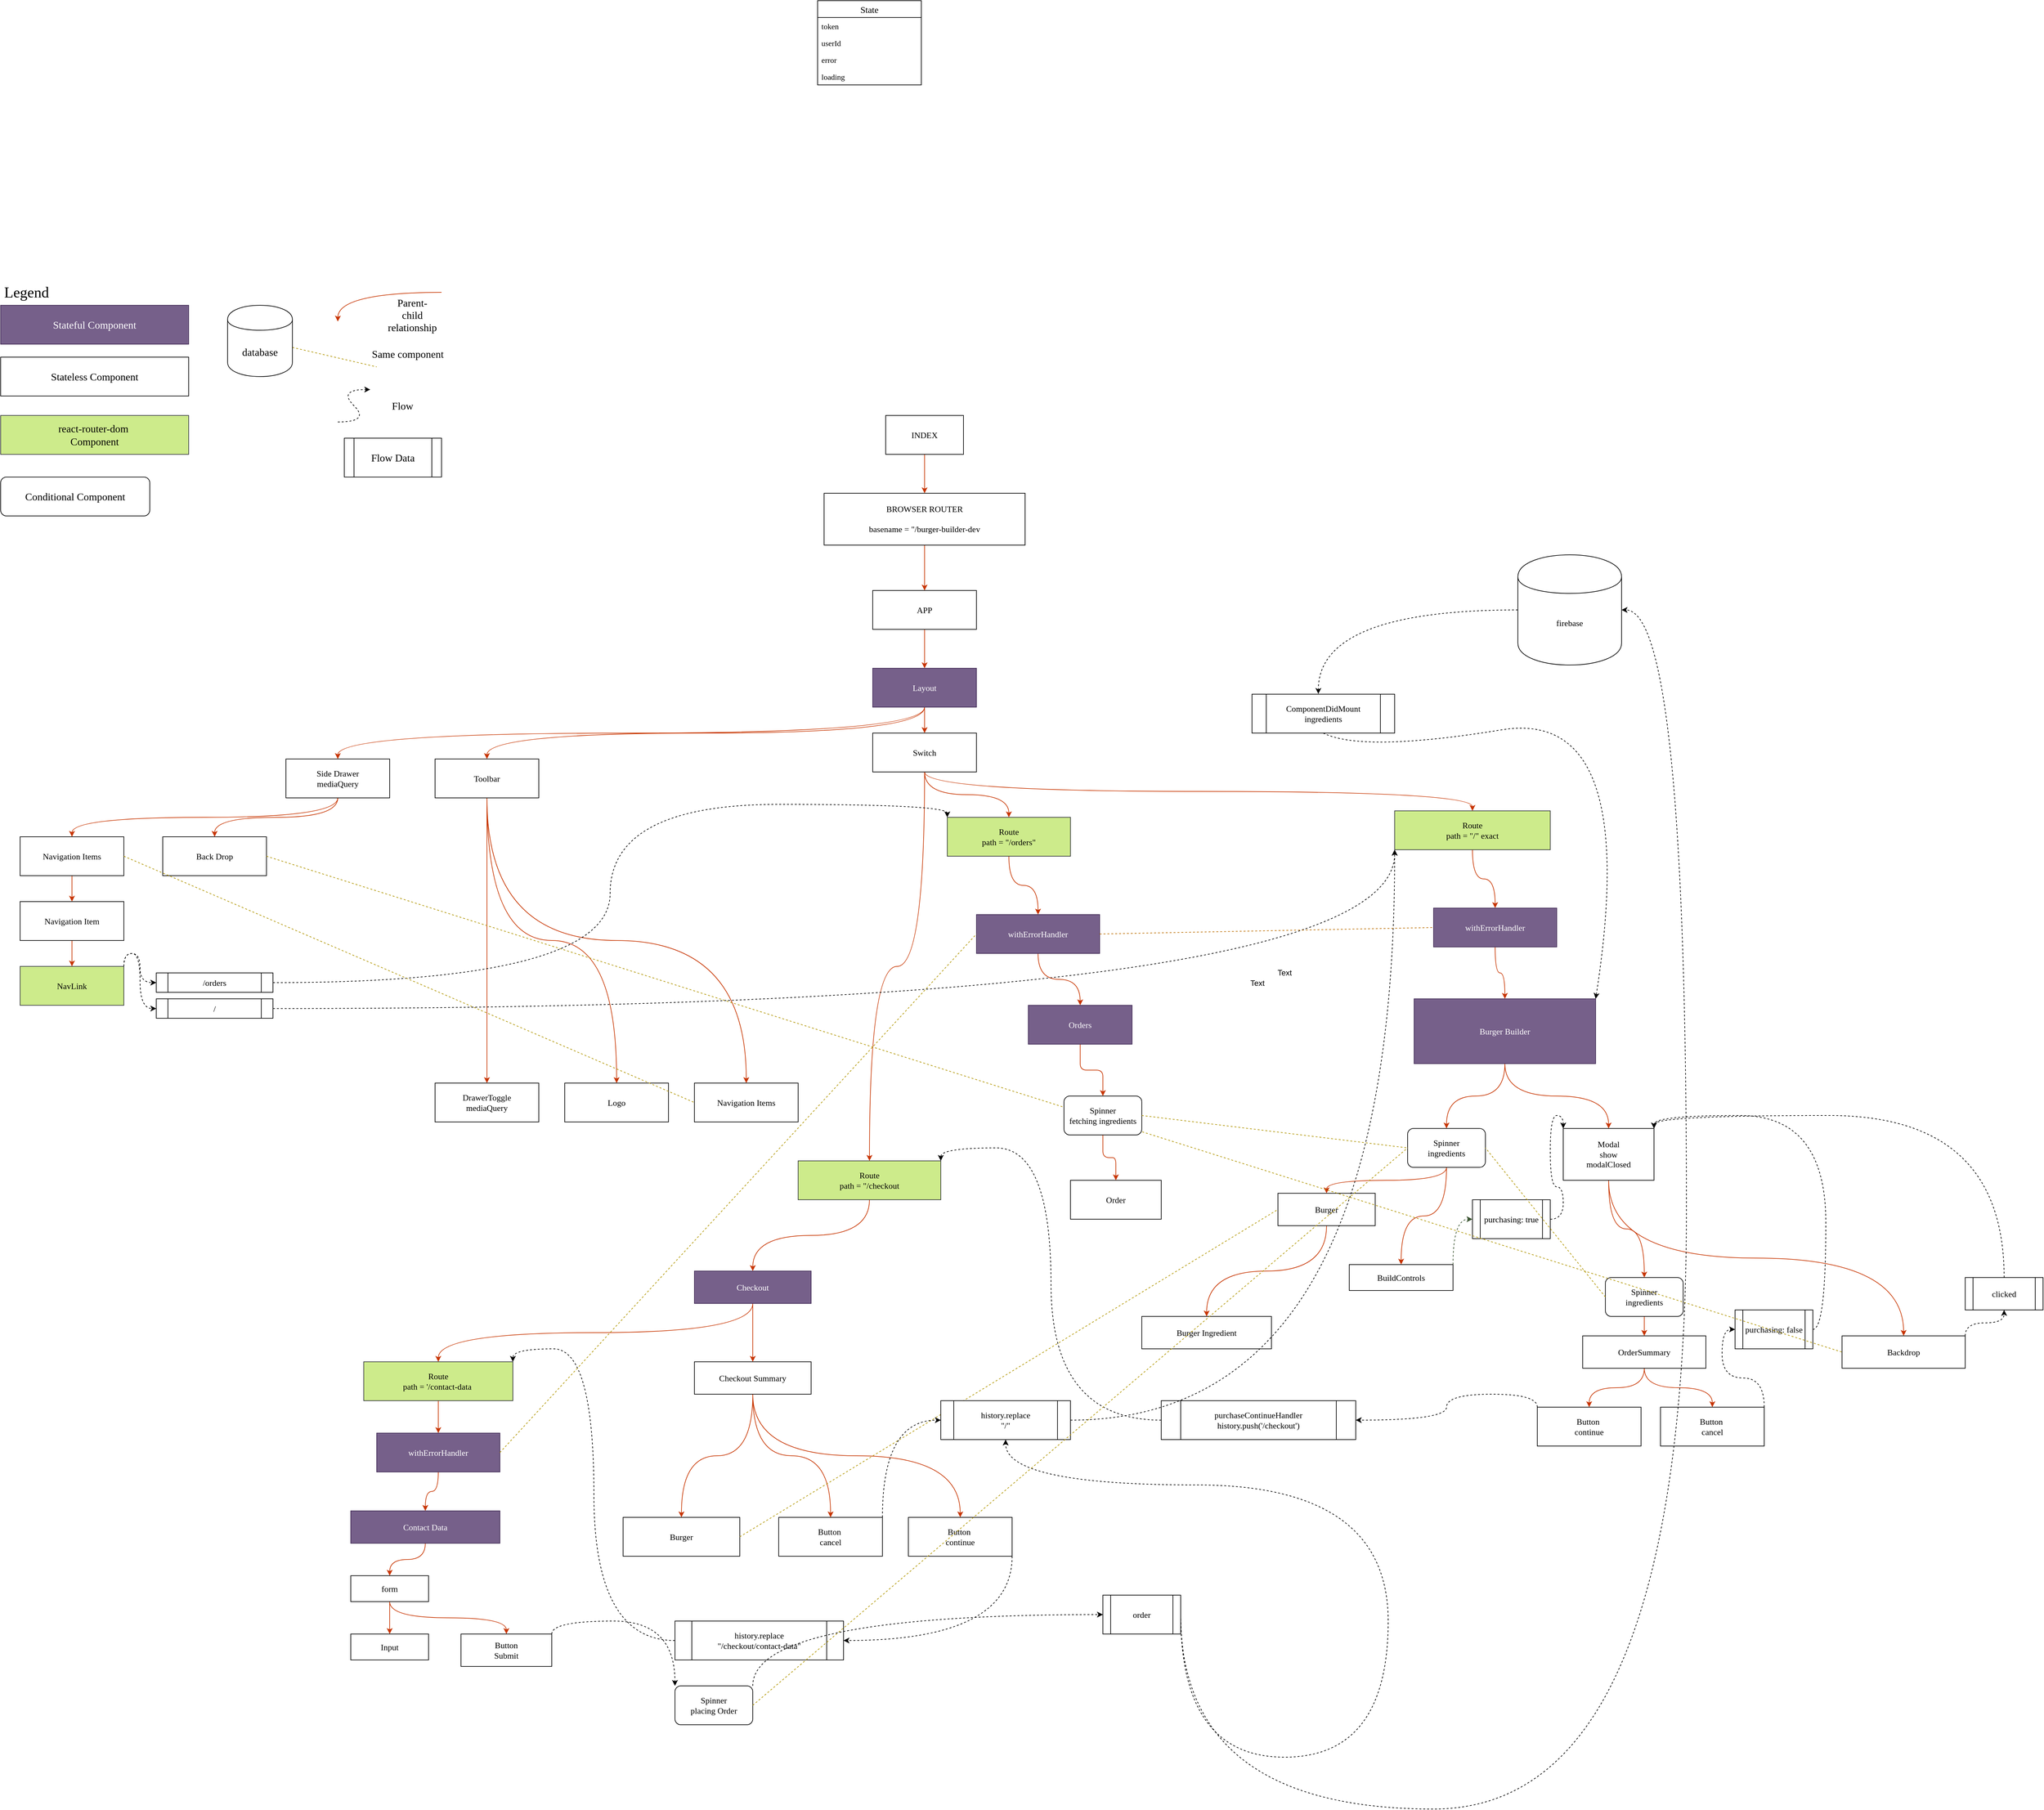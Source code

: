 <mxfile version="13.2.4" type="device" pages="3"><diagram id="e816xiUX2a3iTIxrnwty" name="Page-1"><mxGraphModel dx="2286" dy="1606" grid="1" gridSize="10" guides="1" tooltips="1" connect="1" arrows="1" fold="1" page="0" pageScale="1" pageWidth="850" pageHeight="1100" math="0" shadow="0" extFonts="lato^https://fonts.googleapis.com/css?family=lato|dm mono^https://fonts.googleapis.com/css?family=dm+mono"><root><mxCell id="0"/><mxCell id="1" parent="0"/><mxCell id="lj8trX7Ev1VFwOyAG79b-166" style="edgeStyle=orthogonalEdgeStyle;curved=1;orthogonalLoop=1;jettySize=auto;html=1;exitX=0.5;exitY=1;exitDx=0;exitDy=0;entryX=0.5;entryY=0;entryDx=0;entryDy=0;fontFamily=dm mono;fontSize=13;fillColor=#fa6800;strokeColor=#C73500;" parent="1" source="lj8trX7Ev1VFwOyAG79b-5" target="lj8trX7Ev1VFwOyAG79b-7" edge="1"><mxGeometry relative="1" as="geometry"/></mxCell><mxCell id="lj8trX7Ev1VFwOyAG79b-5" value="INDEX" style="rounded=0;whiteSpace=wrap;html=1;fontFamily=dm mono;fontSize=13;FType=g;fillColor=#FFFFFF;" parent="1" vertex="1"><mxGeometry x="235" y="40" width="120" height="60" as="geometry"/></mxCell><mxCell id="lj8trX7Ev1VFwOyAG79b-167" style="edgeStyle=orthogonalEdgeStyle;curved=1;orthogonalLoop=1;jettySize=auto;html=1;exitX=0.5;exitY=1;exitDx=0;exitDy=0;entryX=0.5;entryY=0;entryDx=0;entryDy=0;fontFamily=dm mono;fontSize=13;fillColor=#fa6800;strokeColor=#C73500;" parent="1" source="lj8trX7Ev1VFwOyAG79b-7" target="lj8trX7Ev1VFwOyAG79b-10" edge="1"><mxGeometry relative="1" as="geometry"/></mxCell><mxCell id="lj8trX7Ev1VFwOyAG79b-7" value="BROWSER ROUTER&lt;br style=&quot;font-size: 13px;&quot;&gt;&lt;br style=&quot;font-size: 13px;&quot;&gt;basename = &quot;/burger-builder-dev" style="rounded=0;whiteSpace=wrap;html=1;fontFamily=dm mono;fontSize=13;FType=g;fillColor=#FFFFFF;" parent="1" vertex="1"><mxGeometry x="140" y="160" width="310" height="80" as="geometry"/></mxCell><mxCell id="lj8trX7Ev1VFwOyAG79b-168" style="edgeStyle=orthogonalEdgeStyle;curved=1;orthogonalLoop=1;jettySize=auto;html=1;exitX=0.5;exitY=1;exitDx=0;exitDy=0;entryX=0.5;entryY=0;entryDx=0;entryDy=0;fontFamily=dm mono;fontSize=13;fillColor=#fa6800;strokeColor=#C73500;" parent="1" source="lj8trX7Ev1VFwOyAG79b-10" target="lj8trX7Ev1VFwOyAG79b-16" edge="1"><mxGeometry relative="1" as="geometry"/></mxCell><mxCell id="lj8trX7Ev1VFwOyAG79b-10" value="APP" style="rounded=0;whiteSpace=wrap;html=1;fontFamily=dm mono;fontSize=13;FType=g;fillColor=#FFFFFF;" parent="1" vertex="1"><mxGeometry x="215" y="310" width="160" height="60" as="geometry"/></mxCell><mxCell id="lj8trX7Ev1VFwOyAG79b-169" style="edgeStyle=orthogonalEdgeStyle;curved=1;orthogonalLoop=1;jettySize=auto;html=1;exitX=0.5;exitY=1;exitDx=0;exitDy=0;entryX=0.5;entryY=0;entryDx=0;entryDy=0;fontFamily=dm mono;fontSize=13;fillColor=#fa6800;strokeColor=#C73500;" parent="1" source="lj8trX7Ev1VFwOyAG79b-16" target="lj8trX7Ev1VFwOyAG79b-18" edge="1"><mxGeometry relative="1" as="geometry"/></mxCell><mxCell id="lj8trX7Ev1VFwOyAG79b-189" style="edgeStyle=orthogonalEdgeStyle;curved=1;orthogonalLoop=1;jettySize=auto;html=1;exitX=0.5;exitY=1;exitDx=0;exitDy=0;entryX=0.5;entryY=0;entryDx=0;entryDy=0;fontFamily=dm mono;fontSize=13;fillColor=#fa6800;strokeColor=#C73500;" parent="1" source="lj8trX7Ev1VFwOyAG79b-16" target="lj8trX7Ev1VFwOyAG79b-98" edge="1"><mxGeometry relative="1" as="geometry"/></mxCell><mxCell id="lj8trX7Ev1VFwOyAG79b-190" style="edgeStyle=orthogonalEdgeStyle;curved=1;orthogonalLoop=1;jettySize=auto;html=1;exitX=0.5;exitY=1;exitDx=0;exitDy=0;entryX=0.5;entryY=0;entryDx=0;entryDy=0;fontFamily=dm mono;fontSize=13;fillColor=#fa6800;strokeColor=#C73500;" parent="1" source="lj8trX7Ev1VFwOyAG79b-16" target="lj8trX7Ev1VFwOyAG79b-101" edge="1"><mxGeometry relative="1" as="geometry"/></mxCell><mxCell id="lj8trX7Ev1VFwOyAG79b-16" value="Layout" style="rounded=0;whiteSpace=wrap;html=1;fontFamily=dm mono;fontSize=13;FType=g;fillColor=#76608a;strokeColor=#432D57;fontColor=#ffffff;" parent="1" vertex="1"><mxGeometry x="215" y="430" width="160" height="60" as="geometry"/></mxCell><mxCell id="lj8trX7Ev1VFwOyAG79b-170" style="edgeStyle=orthogonalEdgeStyle;curved=1;orthogonalLoop=1;jettySize=auto;html=1;exitX=0.5;exitY=1;exitDx=0;exitDy=0;entryX=0.5;entryY=0;entryDx=0;entryDy=0;fontFamily=dm mono;fontSize=13;fillColor=#fa6800;strokeColor=#C73500;" parent="1" source="lj8trX7Ev1VFwOyAG79b-18" target="lj8trX7Ev1VFwOyAG79b-19" edge="1"><mxGeometry relative="1" as="geometry"/></mxCell><mxCell id="lj8trX7Ev1VFwOyAG79b-171" style="edgeStyle=orthogonalEdgeStyle;curved=1;orthogonalLoop=1;jettySize=auto;html=1;exitX=0.5;exitY=1;exitDx=0;exitDy=0;entryX=0.5;entryY=0;entryDx=0;entryDy=0;fontFamily=dm mono;fontSize=13;fillColor=#fa6800;strokeColor=#C73500;" parent="1" source="lj8trX7Ev1VFwOyAG79b-18" target="lj8trX7Ev1VFwOyAG79b-23" edge="1"><mxGeometry relative="1" as="geometry"/></mxCell><mxCell id="lj8trX7Ev1VFwOyAG79b-244" style="edgeStyle=orthogonalEdgeStyle;curved=1;orthogonalLoop=1;jettySize=auto;html=1;exitX=0.5;exitY=1;exitDx=0;exitDy=0;entryX=0.5;entryY=0;entryDx=0;entryDy=0;fontFamily=dm mono;fontSize=13;fillColor=#fa6800;strokeColor=#C73500;" parent="1" source="lj8trX7Ev1VFwOyAG79b-18" target="lj8trX7Ev1VFwOyAG79b-24" edge="1"><mxGeometry relative="1" as="geometry"/></mxCell><mxCell id="lj8trX7Ev1VFwOyAG79b-18" value="Switch" style="rounded=0;whiteSpace=wrap;html=1;fontFamily=dm mono;fontSize=13;FType=g;" parent="1" vertex="1"><mxGeometry x="215" y="530" width="160" height="60" as="geometry"/></mxCell><mxCell id="lj8trX7Ev1VFwOyAG79b-252" style="edgeStyle=orthogonalEdgeStyle;curved=1;orthogonalLoop=1;jettySize=auto;html=1;exitX=0.5;exitY=1;exitDx=0;exitDy=0;fontFamily=dm mono;fontSize=13;fillColor=#fa6800;strokeColor=#C73500;" parent="1" source="lj8trX7Ev1VFwOyAG79b-19" target="JXioSMQYjU9X0JR3ToUu-28" edge="1"><mxGeometry relative="1" as="geometry"/></mxCell><mxCell id="lj8trX7Ev1VFwOyAG79b-19" value="Route&lt;br style=&quot;font-size: 13px;&quot;&gt;path = &quot;/orders&quot;" style="rounded=0;whiteSpace=wrap;html=1;fontFamily=dm mono;fontSize=13;FType=g;fillColor=#cdeb8b;strokeColor=#36393d;" parent="1" vertex="1"><mxGeometry x="330" y="660" width="190" height="60" as="geometry"/></mxCell><mxCell id="lj8trX7Ev1VFwOyAG79b-172" style="edgeStyle=orthogonalEdgeStyle;curved=1;orthogonalLoop=1;jettySize=auto;html=1;exitX=0.5;exitY=1;exitDx=0;exitDy=0;entryX=0.5;entryY=0;entryDx=0;entryDy=0;fontFamily=dm mono;fontSize=13;fillColor=#fa6800;strokeColor=#C73500;" parent="1" source="lj8trX7Ev1VFwOyAG79b-23" target="lj8trX7Ev1VFwOyAG79b-87" edge="1"><mxGeometry relative="1" as="geometry"/></mxCell><mxCell id="lj8trX7Ev1VFwOyAG79b-23" value="Route&lt;br style=&quot;font-size: 13px;&quot;&gt;path = &quot;/&quot; exact" style="rounded=0;whiteSpace=wrap;html=1;fontFamily=dm mono;fontSize=13;FType=g;fillColor=#cdeb8b;strokeColor=#36393d;" parent="1" vertex="1"><mxGeometry x="1020" y="650" width="240" height="60" as="geometry"/></mxCell><mxCell id="lj8trX7Ev1VFwOyAG79b-207" style="edgeStyle=orthogonalEdgeStyle;curved=1;orthogonalLoop=1;jettySize=auto;html=1;exitX=0.5;exitY=1;exitDx=0;exitDy=0;fontFamily=dm mono;fontSize=13;fillColor=#fa6800;strokeColor=#C73500;" parent="1" source="lj8trX7Ev1VFwOyAG79b-218" target="lj8trX7Ev1VFwOyAG79b-206" edge="1"><mxGeometry relative="1" as="geometry"/></mxCell><mxCell id="lj8trX7Ev1VFwOyAG79b-219" style="edgeStyle=orthogonalEdgeStyle;curved=1;orthogonalLoop=1;jettySize=auto;html=1;exitX=0.5;exitY=1;exitDx=0;exitDy=0;fontFamily=dm mono;fontSize=13;fillColor=#fa6800;strokeColor=#C73500;" parent="1" source="lj8trX7Ev1VFwOyAG79b-24" target="lj8trX7Ev1VFwOyAG79b-218" edge="1"><mxGeometry relative="1" as="geometry"/></mxCell><mxCell id="8K8VByGStHiZuLzYFKHS-20" value="State" style="swimlane;fontStyle=0;childLayout=stackLayout;horizontal=1;startSize=26;horizontalStack=0;resizeParent=1;resizeParentMax=0;resizeLast=0;collapsible=1;marginBottom=0;align=center;fontSize=14;fontFamily=Monaco;" parent="1" vertex="1"><mxGeometry x="130" y="-600" width="160" height="130" as="geometry"><mxRectangle x="130" y="-600" width="70" height="26" as="alternateBounds"/></mxGeometry></mxCell><mxCell id="8K8VByGStHiZuLzYFKHS-21" value="token&#10;" style="text;strokeColor=none;fillColor=none;spacingLeft=4;spacingRight=4;overflow=hidden;rotatable=0;points=[[0,0.5],[1,0.5]];portConstraint=eastwest;fontSize=12;fontFamily=Monaco;" parent="8K8VByGStHiZuLzYFKHS-20" vertex="1"><mxGeometry y="26" width="160" height="26" as="geometry"/></mxCell><mxCell id="8K8VByGStHiZuLzYFKHS-22" value="userId" style="text;strokeColor=none;fillColor=none;spacingLeft=4;spacingRight=4;overflow=hidden;rotatable=0;points=[[0,0.5],[1,0.5]];portConstraint=eastwest;fontSize=12;fontFamily=Monaco;" parent="8K8VByGStHiZuLzYFKHS-20" vertex="1"><mxGeometry y="52" width="160" height="26" as="geometry"/></mxCell><mxCell id="8K8VByGStHiZuLzYFKHS-23" value="error&#10;" style="text;strokeColor=none;fillColor=none;spacingLeft=4;spacingRight=4;overflow=hidden;rotatable=0;points=[[0,0.5],[1,0.5]];portConstraint=eastwest;fontSize=12;fontFamily=Monaco;" parent="8K8VByGStHiZuLzYFKHS-20" vertex="1"><mxGeometry y="78" width="160" height="26" as="geometry"/></mxCell><mxCell id="8K8VByGStHiZuLzYFKHS-28" value="loading" style="text;strokeColor=none;fillColor=none;spacingLeft=4;spacingRight=4;overflow=hidden;rotatable=0;points=[[0,0.5],[1,0.5]];portConstraint=eastwest;fontSize=12;fontFamily=Monaco;" parent="8K8VByGStHiZuLzYFKHS-20" vertex="1"><mxGeometry y="104" width="160" height="26" as="geometry"/></mxCell><mxCell id="lj8trX7Ev1VFwOyAG79b-24" value="Route&lt;br style=&quot;font-size: 13px;&quot;&gt;path = &quot;/checkout" style="rounded=0;whiteSpace=wrap;html=1;fontFamily=dm mono;fontSize=13;FType=g;fillColor=#cdeb8b;strokeColor=#36393d;" parent="1" vertex="1"><mxGeometry x="100" y="1190" width="220" height="60" as="geometry"/></mxCell><mxCell id="lj8trX7Ev1VFwOyAG79b-174" style="edgeStyle=orthogonalEdgeStyle;curved=1;orthogonalLoop=1;jettySize=auto;html=1;exitX=0.5;exitY=1;exitDx=0;exitDy=0;fontFamily=dm mono;fontSize=13;fillColor=#fa6800;strokeColor=#C73500;" parent="1" source="lj8trX7Ev1VFwOyAG79b-27" target="lj8trX7Ev1VFwOyAG79b-79" edge="1"><mxGeometry relative="1" as="geometry"/></mxCell><mxCell id="lj8trX7Ev1VFwOyAG79b-175" style="edgeStyle=orthogonalEdgeStyle;curved=1;orthogonalLoop=1;jettySize=auto;html=1;exitX=0.5;exitY=1;exitDx=0;exitDy=0;fontFamily=dm mono;fontSize=13;fillColor=#fa6800;strokeColor=#C73500;" parent="1" source="lj8trX7Ev1VFwOyAG79b-27" target="lj8trX7Ev1VFwOyAG79b-66" edge="1"><mxGeometry relative="1" as="geometry"/></mxCell><mxCell id="lj8trX7Ev1VFwOyAG79b-27" value="Burger Builder" style="rounded=0;whiteSpace=wrap;html=1;fontFamily=dm mono;fontSize=13;FType=g;verticalAlign=middle;align=center;fillColor=#76608a;strokeColor=#432D57;fontColor=#ffffff;" parent="1" vertex="1"><mxGeometry x="1050" y="940" width="280" height="100" as="geometry"/></mxCell><mxCell id="lj8trX7Ev1VFwOyAG79b-159" style="edgeStyle=orthogonalEdgeStyle;curved=1;orthogonalLoop=1;jettySize=auto;html=1;exitX=0;exitY=0.5;exitDx=0;exitDy=0;entryX=1;entryY=0;entryDx=0;entryDy=0;fontFamily=dm mono;fontSize=13;dashed=1;" parent="1" source="lj8trX7Ev1VFwOyAG79b-39" target="lj8trX7Ev1VFwOyAG79b-24" edge="1"><mxGeometry relative="1" as="geometry"/></mxCell><mxCell id="lj8trX7Ev1VFwOyAG79b-39" value="purchaseContinueHandler&lt;br&gt;history.push('/checkout')" style="shape=process;whiteSpace=wrap;html=1;backgroundOutline=1;fontFamily=dm mono;fontSize=13;align=center;" parent="1" vertex="1"><mxGeometry x="660" y="1560" width="300" height="60" as="geometry"/></mxCell><mxCell id="lj8trX7Ev1VFwOyAG79b-242" style="edgeStyle=orthogonalEdgeStyle;curved=1;orthogonalLoop=1;jettySize=auto;html=1;exitX=0;exitY=0.5;exitDx=0;exitDy=0;entryX=0.465;entryY=-0.008;entryDx=0;entryDy=0;entryPerimeter=0;dashed=1;fontFamily=dm mono;fontSize=13;" parent="1" source="lj8trX7Ev1VFwOyAG79b-41" target="lj8trX7Ev1VFwOyAG79b-42" edge="1"><mxGeometry relative="1" as="geometry"/></mxCell><mxCell id="lj8trX7Ev1VFwOyAG79b-41" value="firebase" style="shape=cylinder;whiteSpace=wrap;html=1;boundedLbl=1;backgroundOutline=1;fontFamily=dm mono;fontSize=13;align=center;" parent="1" vertex="1"><mxGeometry x="1210" y="255" width="160" height="170" as="geometry"/></mxCell><mxCell id="lj8trX7Ev1VFwOyAG79b-42" value="ComponentDidMount&lt;br&gt;ingredients" style="shape=process;whiteSpace=wrap;html=1;backgroundOutline=1;fontFamily=dm mono;fontSize=13;align=center;" parent="1" vertex="1"><mxGeometry x="800" y="470" width="220" height="60" as="geometry"/></mxCell><mxCell id="lj8trX7Ev1VFwOyAG79b-46" value="" style="curved=1;endArrow=classic;html=1;fontFamily=dm mono;fontSize=13;exitX=0.5;exitY=1;exitDx=0;exitDy=0;entryX=1;entryY=0;entryDx=0;entryDy=0;dashed=1;" parent="1" source="lj8trX7Ev1VFwOyAG79b-42" target="lj8trX7Ev1VFwOyAG79b-27" edge="1"><mxGeometry width="50" height="50" relative="1" as="geometry"><mxPoint x="980" y="630" as="sourcePoint"/><mxPoint x="1030" y="580" as="targetPoint"/><Array as="points"><mxPoint x="970" y="560"/><mxPoint x="1400" y="490"/></Array></mxGeometry></mxCell><mxCell id="lj8trX7Ev1VFwOyAG79b-178" style="edgeStyle=orthogonalEdgeStyle;curved=1;orthogonalLoop=1;jettySize=auto;html=1;exitX=0.5;exitY=1;exitDx=0;exitDy=0;entryX=0.5;entryY=0;entryDx=0;entryDy=0;fontFamily=dm mono;fontSize=13;fillColor=#fa6800;strokeColor=#C73500;" parent="1" source="lj8trX7Ev1VFwOyAG79b-51" target="lj8trX7Ev1VFwOyAG79b-95" edge="1"><mxGeometry relative="1" as="geometry"/></mxCell><mxCell id="lj8trX7Ev1VFwOyAG79b-51" value="Burger" style="rounded=0;whiteSpace=wrap;html=1;fontFamily=dm mono;fontSize=13;FType=g;verticalAlign=middle;align=center;" parent="1" vertex="1"><mxGeometry x="840" y="1240" width="150" height="50" as="geometry"/></mxCell><mxCell id="lj8trX7Ev1VFwOyAG79b-187" style="edgeStyle=orthogonalEdgeStyle;curved=1;orthogonalLoop=1;jettySize=auto;html=1;exitX=0.5;exitY=1;exitDx=0;exitDy=0;fontFamily=dm mono;fontSize=13;fillColor=#fa6800;strokeColor=#C73500;" parent="1" source="lj8trX7Ev1VFwOyAG79b-52" target="lj8trX7Ev1VFwOyAG79b-144" edge="1"><mxGeometry relative="1" as="geometry"/></mxCell><mxCell id="lj8trX7Ev1VFwOyAG79b-188" style="edgeStyle=orthogonalEdgeStyle;curved=1;orthogonalLoop=1;jettySize=auto;html=1;exitX=0.5;exitY=1;exitDx=0;exitDy=0;entryX=0.5;entryY=0;entryDx=0;entryDy=0;fontFamily=dm mono;fontSize=13;fillColor=#fa6800;strokeColor=#C73500;" parent="1" source="lj8trX7Ev1VFwOyAG79b-52" target="lj8trX7Ev1VFwOyAG79b-143" edge="1"><mxGeometry relative="1" as="geometry"/></mxCell><mxCell id="lj8trX7Ev1VFwOyAG79b-52" value="OrderSummary" style="rounded=0;whiteSpace=wrap;html=1;fontFamily=dm mono;fontSize=13;FType=g;verticalAlign=middle;align=center;" parent="1" vertex="1"><mxGeometry x="1310" y="1460" width="190" height="50" as="geometry"/></mxCell><mxCell id="lj8trX7Ev1VFwOyAG79b-185" style="edgeStyle=orthogonalEdgeStyle;curved=1;orthogonalLoop=1;jettySize=auto;html=1;exitX=0.5;exitY=1;exitDx=0;exitDy=0;entryX=0.5;entryY=0;entryDx=0;entryDy=0;fontFamily=dm mono;fontSize=13;fillColor=#fa6800;strokeColor=#C73500;" parent="1" source="lj8trX7Ev1VFwOyAG79b-63" target="lj8trX7Ev1VFwOyAG79b-52" edge="1"><mxGeometry relative="1" as="geometry"/></mxCell><mxCell id="lj8trX7Ev1VFwOyAG79b-63" value="Spinner&lt;br&gt;ingredients" style="rounded=1;whiteSpace=wrap;html=1;fontFamily=dm mono;fontSize=13;align=center;" parent="1" vertex="1"><mxGeometry x="1345" y="1370" width="120" height="60" as="geometry"/></mxCell><mxCell id="lj8trX7Ev1VFwOyAG79b-176" style="edgeStyle=orthogonalEdgeStyle;curved=1;orthogonalLoop=1;jettySize=auto;html=1;exitX=0.5;exitY=1;exitDx=0;exitDy=0;entryX=0.5;entryY=0;entryDx=0;entryDy=0;fontFamily=dm mono;fontSize=13;fillColor=#fa6800;strokeColor=#C73500;" parent="1" source="lj8trX7Ev1VFwOyAG79b-66" target="lj8trX7Ev1VFwOyAG79b-85" edge="1"><mxGeometry relative="1" as="geometry"/></mxCell><mxCell id="lj8trX7Ev1VFwOyAG79b-177" style="edgeStyle=orthogonalEdgeStyle;curved=1;orthogonalLoop=1;jettySize=auto;html=1;exitX=0.5;exitY=1;exitDx=0;exitDy=0;entryX=0.5;entryY=0;entryDx=0;entryDy=0;fontFamily=dm mono;fontSize=13;fillColor=#fa6800;strokeColor=#C73500;" parent="1" source="lj8trX7Ev1VFwOyAG79b-66" target="lj8trX7Ev1VFwOyAG79b-51" edge="1"><mxGeometry relative="1" as="geometry"/></mxCell><mxCell id="lj8trX7Ev1VFwOyAG79b-66" value="Spinner&lt;br&gt;ingredients" style="rounded=1;whiteSpace=wrap;html=1;fontFamily=dm mono;fontSize=13;align=center;" parent="1" vertex="1"><mxGeometry x="1040" y="1140" width="120" height="60" as="geometry"/></mxCell><mxCell id="lj8trX7Ev1VFwOyAG79b-156" style="edgeStyle=orthogonalEdgeStyle;curved=1;orthogonalLoop=1;jettySize=auto;html=1;exitX=1;exitY=0.5;exitDx=0;exitDy=0;entryX=0;entryY=0;entryDx=0;entryDy=0;fontFamily=dm mono;fontSize=13;dashed=1;" parent="1" source="lj8trX7Ev1VFwOyAG79b-67" target="lj8trX7Ev1VFwOyAG79b-79" edge="1"><mxGeometry relative="1" as="geometry"/></mxCell><mxCell id="lj8trX7Ev1VFwOyAG79b-67" value="purchasing: true" style="shape=process;whiteSpace=wrap;html=1;backgroundOutline=1;fontFamily=dm mono;fontSize=13;align=center;" parent="1" vertex="1"><mxGeometry x="1140" y="1250" width="120" height="60" as="geometry"/></mxCell><mxCell id="lj8trX7Ev1VFwOyAG79b-179" style="edgeStyle=orthogonalEdgeStyle;curved=1;orthogonalLoop=1;jettySize=auto;html=1;exitX=0.5;exitY=1;exitDx=0;exitDy=0;fontFamily=dm mono;fontSize=13;fillColor=#fa6800;strokeColor=#C73500;" parent="1" source="lj8trX7Ev1VFwOyAG79b-79" target="lj8trX7Ev1VFwOyAG79b-104" edge="1"><mxGeometry relative="1" as="geometry"/></mxCell><mxCell id="lj8trX7Ev1VFwOyAG79b-182" style="edgeStyle=orthogonalEdgeStyle;curved=1;orthogonalLoop=1;jettySize=auto;html=1;exitX=0.5;exitY=1;exitDx=0;exitDy=0;entryX=0.5;entryY=0;entryDx=0;entryDy=0;fontFamily=dm mono;fontSize=13;fillColor=#fa6800;strokeColor=#C73500;" parent="1" source="lj8trX7Ev1VFwOyAG79b-79" target="lj8trX7Ev1VFwOyAG79b-63" edge="1"><mxGeometry relative="1" as="geometry"/></mxCell><mxCell id="lj8trX7Ev1VFwOyAG79b-79" value="&lt;span&gt;Modal&lt;/span&gt;&lt;br&gt;&lt;span&gt;show&lt;/span&gt;&lt;br&gt;&lt;span&gt;modalClosed&lt;/span&gt;" style="rounded=0;whiteSpace=wrap;html=1;fontFamily=dm mono;fontSize=13;align=center;" parent="1" vertex="1"><mxGeometry x="1280" y="1140" width="140" height="80" as="geometry"/></mxCell><mxCell id="lj8trX7Ev1VFwOyAG79b-157" style="edgeStyle=orthogonalEdgeStyle;curved=1;orthogonalLoop=1;jettySize=auto;html=1;exitX=1;exitY=0;exitDx=0;exitDy=0;entryX=0;entryY=0.5;entryDx=0;entryDy=0;fontFamily=dm mono;fontSize=13;dashed=1;fillColor=#6d8764;strokeColor=#3A5431;" parent="1" source="lj8trX7Ev1VFwOyAG79b-85" target="lj8trX7Ev1VFwOyAG79b-67" edge="1"><mxGeometry relative="1" as="geometry"/></mxCell><mxCell id="lj8trX7Ev1VFwOyAG79b-85" value="BuildControls" style="rounded=0;whiteSpace=wrap;html=1;fontFamily=dm mono;fontSize=13;FType=g;verticalAlign=middle;align=center;" parent="1" vertex="1"><mxGeometry x="950" y="1350" width="160" height="40" as="geometry"/></mxCell><mxCell id="lj8trX7Ev1VFwOyAG79b-173" style="edgeStyle=orthogonalEdgeStyle;curved=1;orthogonalLoop=1;jettySize=auto;html=1;exitX=0.5;exitY=1;exitDx=0;exitDy=0;fontFamily=dm mono;fontSize=13;fillColor=#fa6800;strokeColor=#C73500;" parent="1" source="lj8trX7Ev1VFwOyAG79b-87" target="lj8trX7Ev1VFwOyAG79b-27" edge="1"><mxGeometry relative="1" as="geometry"/></mxCell><mxCell id="lj8trX7Ev1VFwOyAG79b-87" value="withErrorHandler" style="rounded=0;whiteSpace=wrap;html=1;fontFamily=dm mono;fontSize=13;align=center;fillColor=#76608a;strokeColor=#432D57;fontColor=#ffffff;" parent="1" vertex="1"><mxGeometry x="1080" y="800" width="190" height="60" as="geometry"/></mxCell><mxCell id="lj8trX7Ev1VFwOyAG79b-154" style="edgeStyle=orthogonalEdgeStyle;curved=1;orthogonalLoop=1;jettySize=auto;html=1;exitX=1;exitY=0.5;exitDx=0;exitDy=0;entryX=1;entryY=0;entryDx=0;entryDy=0;fontFamily=dm mono;fontSize=13;dashed=1;" parent="1" source="lj8trX7Ev1VFwOyAG79b-90" target="lj8trX7Ev1VFwOyAG79b-79" edge="1"><mxGeometry relative="1" as="geometry"/></mxCell><mxCell id="lj8trX7Ev1VFwOyAG79b-90" value="purchasing: false" style="shape=process;whiteSpace=wrap;html=1;backgroundOutline=1;fontFamily=dm mono;fontSize=13;align=center;" parent="1" vertex="1"><mxGeometry x="1545" y="1420" width="120" height="60" as="geometry"/></mxCell><mxCell id="lj8trX7Ev1VFwOyAG79b-95" value="Burger Ingredient" style="rounded=0;whiteSpace=wrap;html=1;fontFamily=dm mono;fontSize=13;FType=g;verticalAlign=middle;align=center;" parent="1" vertex="1"><mxGeometry x="630" y="1430" width="200" height="50" as="geometry"/></mxCell><mxCell id="lj8trX7Ev1VFwOyAG79b-192" style="edgeStyle=orthogonalEdgeStyle;curved=1;orthogonalLoop=1;jettySize=auto;html=1;exitX=0.5;exitY=1;exitDx=0;exitDy=0;entryX=0.5;entryY=0;entryDx=0;entryDy=0;fontFamily=dm mono;fontSize=13;fillColor=#fa6800;strokeColor=#C73500;" parent="1" source="lj8trX7Ev1VFwOyAG79b-98" target="lj8trX7Ev1VFwOyAG79b-122" edge="1"><mxGeometry relative="1" as="geometry"/></mxCell><mxCell id="lj8trX7Ev1VFwOyAG79b-193" style="edgeStyle=orthogonalEdgeStyle;curved=1;orthogonalLoop=1;jettySize=auto;html=1;exitX=0.5;exitY=1;exitDx=0;exitDy=0;entryX=0.5;entryY=0;entryDx=0;entryDy=0;fontFamily=dm mono;fontSize=13;fillColor=#fa6800;strokeColor=#C73500;" parent="1" source="lj8trX7Ev1VFwOyAG79b-98" target="lj8trX7Ev1VFwOyAG79b-132" edge="1"><mxGeometry relative="1" as="geometry"/></mxCell><mxCell id="lj8trX7Ev1VFwOyAG79b-194" style="edgeStyle=orthogonalEdgeStyle;curved=1;orthogonalLoop=1;jettySize=auto;html=1;exitX=0.5;exitY=1;exitDx=0;exitDy=0;entryX=0.5;entryY=0;entryDx=0;entryDy=0;fontFamily=dm mono;fontSize=13;fillColor=#fa6800;strokeColor=#C73500;" parent="1" source="lj8trX7Ev1VFwOyAG79b-98" target="lj8trX7Ev1VFwOyAG79b-133" edge="1"><mxGeometry relative="1" as="geometry"/></mxCell><mxCell id="lj8trX7Ev1VFwOyAG79b-98" value="Toolbar" style="rounded=0;whiteSpace=wrap;html=1;fontFamily=dm mono;fontSize=13;FType=g;" parent="1" vertex="1"><mxGeometry x="-460" y="570" width="160" height="60" as="geometry"/></mxCell><mxCell id="lj8trX7Ev1VFwOyAG79b-200" style="edgeStyle=orthogonalEdgeStyle;curved=1;orthogonalLoop=1;jettySize=auto;html=1;exitX=0.5;exitY=1;exitDx=0;exitDy=0;fontFamily=dm mono;fontSize=13;fillColor=#fa6800;strokeColor=#C73500;" parent="1" source="lj8trX7Ev1VFwOyAG79b-101" target="lj8trX7Ev1VFwOyAG79b-109" edge="1"><mxGeometry relative="1" as="geometry"/></mxCell><mxCell id="8K8VByGStHiZuLzYFKHS-1" style="edgeStyle=orthogonalEdgeStyle;orthogonalLoop=1;jettySize=auto;html=1;exitX=0.5;exitY=1;exitDx=0;exitDy=0;entryX=0.5;entryY=0;entryDx=0;entryDy=0;fillColor=#fa6800;strokeColor=#C73500;curved=1;" parent="1" source="lj8trX7Ev1VFwOyAG79b-101" target="lj8trX7Ev1VFwOyAG79b-103" edge="1"><mxGeometry relative="1" as="geometry"/></mxCell><mxCell id="lj8trX7Ev1VFwOyAG79b-101" value="Side Drawer&lt;br&gt;mediaQuery" style="rounded=0;whiteSpace=wrap;html=1;fontFamily=dm mono;fontSize=13;FType=g;" parent="1" vertex="1"><mxGeometry x="-690" y="570" width="160" height="60" as="geometry"/></mxCell><mxCell id="lj8trX7Ev1VFwOyAG79b-103" value="Back Drop" style="rounded=0;whiteSpace=wrap;html=1;fontFamily=dm mono;fontSize=13;FType=g;" parent="1" vertex="1"><mxGeometry x="-880" y="690" width="160" height="60" as="geometry"/></mxCell><mxCell id="lj8trX7Ev1VFwOyAG79b-153" style="edgeStyle=orthogonalEdgeStyle;curved=1;orthogonalLoop=1;jettySize=auto;html=1;exitX=1;exitY=0;exitDx=0;exitDy=0;fontFamily=dm mono;fontSize=13;entryX=0.5;entryY=1;entryDx=0;entryDy=0;dashed=1;" parent="1" source="lj8trX7Ev1VFwOyAG79b-104" target="lj8trX7Ev1VFwOyAG79b-149" edge="1"><mxGeometry relative="1" as="geometry"><mxPoint x="1980" y="1450" as="targetPoint"/></mxGeometry></mxCell><mxCell id="lj8trX7Ev1VFwOyAG79b-104" value="Backdrop" style="rounded=0;whiteSpace=wrap;html=1;fontFamily=dm mono;fontSize=13;FType=g;verticalAlign=middle;align=center;" parent="1" vertex="1"><mxGeometry x="1710" y="1460" width="190" height="50" as="geometry"/></mxCell><mxCell id="lj8trX7Ev1VFwOyAG79b-204" style="edgeStyle=orthogonalEdgeStyle;curved=1;orthogonalLoop=1;jettySize=auto;html=1;exitX=0.5;exitY=1;exitDx=0;exitDy=0;entryX=0.5;entryY=0;entryDx=0;entryDy=0;fontFamily=dm mono;fontSize=13;fillColor=#fa6800;strokeColor=#C73500;" parent="1" source="lj8trX7Ev1VFwOyAG79b-109" target="lj8trX7Ev1VFwOyAG79b-111" edge="1"><mxGeometry relative="1" as="geometry"/></mxCell><mxCell id="lj8trX7Ev1VFwOyAG79b-109" value="Navigation Items" style="rounded=0;whiteSpace=wrap;html=1;fontFamily=dm mono;fontSize=13;FType=g;" parent="1" vertex="1"><mxGeometry x="-1100" y="690" width="160" height="60" as="geometry"/></mxCell><mxCell id="lj8trX7Ev1VFwOyAG79b-205" style="edgeStyle=orthogonalEdgeStyle;curved=1;orthogonalLoop=1;jettySize=auto;html=1;exitX=0.5;exitY=1;exitDx=0;exitDy=0;entryX=0.5;entryY=0;entryDx=0;entryDy=0;fontFamily=dm mono;fontSize=13;fillColor=#fa6800;strokeColor=#C73500;" parent="1" source="lj8trX7Ev1VFwOyAG79b-111" target="lj8trX7Ev1VFwOyAG79b-113" edge="1"><mxGeometry relative="1" as="geometry"/></mxCell><mxCell id="lj8trX7Ev1VFwOyAG79b-111" value="Navigation Item" style="rounded=0;whiteSpace=wrap;html=1;fontFamily=dm mono;fontSize=13;FType=g;" parent="1" vertex="1"><mxGeometry x="-1100" y="790" width="160" height="60" as="geometry"/></mxCell><mxCell id="lj8trX7Ev1VFwOyAG79b-198" style="edgeStyle=orthogonalEdgeStyle;curved=1;orthogonalLoop=1;jettySize=auto;html=1;exitX=1;exitY=0;exitDx=0;exitDy=0;entryX=0;entryY=0.5;entryDx=0;entryDy=0;dashed=1;fontFamily=dm mono;fontSize=13;" parent="1" source="lj8trX7Ev1VFwOyAG79b-113" target="lj8trX7Ev1VFwOyAG79b-115" edge="1"><mxGeometry relative="1" as="geometry"/></mxCell><mxCell id="lj8trX7Ev1VFwOyAG79b-199" style="edgeStyle=orthogonalEdgeStyle;curved=1;orthogonalLoop=1;jettySize=auto;html=1;exitX=1;exitY=0;exitDx=0;exitDy=0;entryX=0;entryY=0.5;entryDx=0;entryDy=0;dashed=1;fontFamily=dm mono;fontSize=13;" parent="1" source="lj8trX7Ev1VFwOyAG79b-113" target="lj8trX7Ev1VFwOyAG79b-116" edge="1"><mxGeometry relative="1" as="geometry"/></mxCell><mxCell id="lj8trX7Ev1VFwOyAG79b-113" value="NavLink" style="rounded=0;whiteSpace=wrap;html=1;fontFamily=dm mono;fontSize=13;FType=g;fillColor=#cdeb8b;strokeColor=#36393d;" parent="1" vertex="1"><mxGeometry x="-1100" y="890" width="160" height="60" as="geometry"/></mxCell><mxCell id="lj8trX7Ev1VFwOyAG79b-195" style="edgeStyle=orthogonalEdgeStyle;curved=1;orthogonalLoop=1;jettySize=auto;html=1;exitX=1;exitY=0.5;exitDx=0;exitDy=0;entryX=0;entryY=0;entryDx=0;entryDy=0;fontFamily=dm mono;fontSize=13;dashed=1;" parent="1" source="lj8trX7Ev1VFwOyAG79b-115" target="lj8trX7Ev1VFwOyAG79b-19" edge="1"><mxGeometry relative="1" as="geometry"/></mxCell><mxCell id="lj8trX7Ev1VFwOyAG79b-115" value="/orders" style="shape=process;whiteSpace=wrap;html=1;backgroundOutline=1;fontFamily=dm mono;fontSize=13;align=center;" parent="1" vertex="1"><mxGeometry x="-890" y="900" width="180" height="30" as="geometry"/></mxCell><mxCell id="lj8trX7Ev1VFwOyAG79b-196" style="edgeStyle=orthogonalEdgeStyle;curved=1;orthogonalLoop=1;jettySize=auto;html=1;exitX=1;exitY=0.5;exitDx=0;exitDy=0;entryX=0;entryY=1;entryDx=0;entryDy=0;dashed=1;fontFamily=dm mono;fontSize=13;" parent="1" source="lj8trX7Ev1VFwOyAG79b-116" target="lj8trX7Ev1VFwOyAG79b-23" edge="1"><mxGeometry relative="1" as="geometry"/></mxCell><mxCell id="lj8trX7Ev1VFwOyAG79b-116" value="/" style="shape=process;whiteSpace=wrap;html=1;backgroundOutline=1;fontFamily=dm mono;fontSize=13;align=center;" parent="1" vertex="1"><mxGeometry x="-890" y="940" width="180" height="30" as="geometry"/></mxCell><mxCell id="lj8trX7Ev1VFwOyAG79b-122" value="DrawerToggle&lt;br&gt;mediaQuery" style="rounded=0;whiteSpace=wrap;html=1;fontFamily=dm mono;fontSize=13;FType=g;" parent="1" vertex="1"><mxGeometry x="-460" y="1070" width="160" height="60" as="geometry"/></mxCell><mxCell id="lj8trX7Ev1VFwOyAG79b-129" value="" style="endArrow=none;dashed=1;html=1;fontFamily=dm mono;fontSize=13;entryX=1;entryY=0.5;entryDx=0;entryDy=0;exitX=0;exitY=0.5;exitDx=0;exitDy=0;fillColor=#e3c800;strokeColor=#B09500;" parent="1" source="lj8trX7Ev1VFwOyAG79b-63" target="lj8trX7Ev1VFwOyAG79b-66" edge="1"><mxGeometry width="50" height="50" relative="1" as="geometry"><mxPoint x="900" y="1150" as="sourcePoint"/><mxPoint x="950" y="1100" as="targetPoint"/></mxGeometry></mxCell><mxCell id="lj8trX7Ev1VFwOyAG79b-130" value="" style="endArrow=none;dashed=1;html=1;fontFamily=dm mono;fontSize=13;entryX=0;entryY=0.5;entryDx=0;entryDy=0;exitX=1;exitY=0.5;exitDx=0;exitDy=0;fillColor=#e3c800;strokeColor=#B09500;" parent="1" source="lj8trX7Ev1VFwOyAG79b-103" target="lj8trX7Ev1VFwOyAG79b-104" edge="1"><mxGeometry width="50" height="50" relative="1" as="geometry"><mxPoint x="1530" y="1630" as="sourcePoint"/><mxPoint x="1580" y="1580" as="targetPoint"/></mxGeometry></mxCell><mxCell id="lj8trX7Ev1VFwOyAG79b-132" value="Logo" style="rounded=0;whiteSpace=wrap;html=1;fontFamily=dm mono;fontSize=13;FType=g;" parent="1" vertex="1"><mxGeometry x="-260" y="1070" width="160" height="60" as="geometry"/></mxCell><mxCell id="lj8trX7Ev1VFwOyAG79b-133" value="Navigation Items" style="rounded=0;whiteSpace=wrap;html=1;fontFamily=dm mono;fontSize=13;FType=g;" parent="1" vertex="1"><mxGeometry x="-60" y="1070" width="160" height="60" as="geometry"/></mxCell><mxCell id="lj8trX7Ev1VFwOyAG79b-142" value="" style="endArrow=none;dashed=1;html=1;fontFamily=dm mono;fontSize=13;entryX=0;entryY=0.5;entryDx=0;entryDy=0;exitX=1;exitY=0.5;exitDx=0;exitDy=0;fillColor=#e3c800;strokeColor=#B09500;" parent="1" source="lj8trX7Ev1VFwOyAG79b-109" target="lj8trX7Ev1VFwOyAG79b-133" edge="1"><mxGeometry width="50" height="50" relative="1" as="geometry"><mxPoint x="-50" y="1210" as="sourcePoint"/><mxPoint y="1160" as="targetPoint"/></mxGeometry></mxCell><mxCell id="lj8trX7Ev1VFwOyAG79b-158" style="edgeStyle=orthogonalEdgeStyle;curved=1;orthogonalLoop=1;jettySize=auto;html=1;exitX=0;exitY=0;exitDx=0;exitDy=0;entryX=1;entryY=0.5;entryDx=0;entryDy=0;fontFamily=dm mono;fontSize=13;dashed=1;" parent="1" source="lj8trX7Ev1VFwOyAG79b-143" target="lj8trX7Ev1VFwOyAG79b-39" edge="1"><mxGeometry relative="1" as="geometry"/></mxCell><mxCell id="lj8trX7Ev1VFwOyAG79b-143" value="Button&amp;nbsp;&lt;br&gt;continue" style="rounded=0;whiteSpace=wrap;html=1;fontFamily=dm mono;fontSize=13;FType=g;verticalAlign=middle;align=center;" parent="1" vertex="1"><mxGeometry x="1240" y="1570" width="160" height="60" as="geometry"/></mxCell><mxCell id="lj8trX7Ev1VFwOyAG79b-155" style="edgeStyle=orthogonalEdgeStyle;curved=1;orthogonalLoop=1;jettySize=auto;html=1;exitX=1;exitY=0;exitDx=0;exitDy=0;entryX=0;entryY=0.5;entryDx=0;entryDy=0;fontFamily=dm mono;fontSize=13;dashed=1;" parent="1" source="lj8trX7Ev1VFwOyAG79b-144" target="lj8trX7Ev1VFwOyAG79b-90" edge="1"><mxGeometry relative="1" as="geometry"/></mxCell><mxCell id="lj8trX7Ev1VFwOyAG79b-144" value="Button&amp;nbsp;&lt;br&gt;cancel" style="rounded=0;whiteSpace=wrap;html=1;fontFamily=dm mono;fontSize=13;FType=g;verticalAlign=middle;align=center;" parent="1" vertex="1"><mxGeometry x="1430" y="1570" width="160" height="60" as="geometry"/></mxCell><mxCell id="lj8trX7Ev1VFwOyAG79b-151" style="edgeStyle=orthogonalEdgeStyle;orthogonalLoop=1;jettySize=auto;html=1;exitX=0.5;exitY=0;exitDx=0;exitDy=0;fontFamily=dm mono;fontSize=13;curved=1;entryX=1;entryY=0;entryDx=0;entryDy=0;dashed=1;" parent="1" source="lj8trX7Ev1VFwOyAG79b-149" target="lj8trX7Ev1VFwOyAG79b-79" edge="1"><mxGeometry relative="1" as="geometry"><mxPoint x="1900" y="1160" as="targetPoint"/></mxGeometry></mxCell><mxCell id="lj8trX7Ev1VFwOyAG79b-149" value="clicked" style="shape=process;whiteSpace=wrap;html=1;backgroundOutline=1;fillColor=#FFFFFF;fontFamily=dm mono;fontSize=13;align=center;" parent="1" vertex="1"><mxGeometry x="1900" y="1370" width="120" height="50" as="geometry"/></mxCell><mxCell id="lj8trX7Ev1VFwOyAG79b-213" style="edgeStyle=orthogonalEdgeStyle;curved=1;orthogonalLoop=1;jettySize=auto;html=1;exitX=0.5;exitY=1;exitDx=0;exitDy=0;fontFamily=dm mono;fontSize=13;fillColor=#fa6800;strokeColor=#C73500;" parent="1" source="lj8trX7Ev1VFwOyAG79b-160" target="lj8trX7Ev1VFwOyAG79b-210" edge="1"><mxGeometry relative="1" as="geometry"/></mxCell><mxCell id="lj8trX7Ev1VFwOyAG79b-216" style="edgeStyle=orthogonalEdgeStyle;curved=1;orthogonalLoop=1;jettySize=auto;html=1;exitX=0.5;exitY=1;exitDx=0;exitDy=0;entryX=0.5;entryY=0;entryDx=0;entryDy=0;fontFamily=dm mono;fontSize=13;fillColor=#fa6800;strokeColor=#C73500;" parent="1" source="lj8trX7Ev1VFwOyAG79b-160" target="lj8trX7Ev1VFwOyAG79b-215" edge="1"><mxGeometry relative="1" as="geometry"/></mxCell><mxCell id="lj8trX7Ev1VFwOyAG79b-217" style="edgeStyle=orthogonalEdgeStyle;curved=1;orthogonalLoop=1;jettySize=auto;html=1;exitX=0.5;exitY=1;exitDx=0;exitDy=0;fontFamily=dm mono;fontSize=13;fillColor=#fa6800;strokeColor=#C73500;" parent="1" source="lj8trX7Ev1VFwOyAG79b-160" target="lj8trX7Ev1VFwOyAG79b-214" edge="1"><mxGeometry relative="1" as="geometry"/></mxCell><mxCell id="lj8trX7Ev1VFwOyAG79b-160" value="Checkout Summary" style="rounded=0;whiteSpace=wrap;html=1;fontFamily=dm mono;fontSize=13;FType=g;" parent="1" vertex="1"><mxGeometry x="-60" y="1500" width="180" height="50" as="geometry"/></mxCell><mxCell id="lj8trX7Ev1VFwOyAG79b-209" style="edgeStyle=orthogonalEdgeStyle;curved=1;orthogonalLoop=1;jettySize=auto;html=1;exitX=0.5;exitY=1;exitDx=0;exitDy=0;entryX=0.5;entryY=0;entryDx=0;entryDy=0;fontFamily=dm mono;fontSize=13;fillColor=#fa6800;strokeColor=#C73500;" parent="1" source="lj8trX7Ev1VFwOyAG79b-206" target="JXioSMQYjU9X0JR3ToUu-31" edge="1"><mxGeometry relative="1" as="geometry"><mxPoint x="-455" y="1650" as="targetPoint"/></mxGeometry></mxCell><mxCell id="lj8trX7Ev1VFwOyAG79b-206" value="Route&lt;br&gt;path = '/contact-data&amp;nbsp;" style="rounded=0;whiteSpace=wrap;html=1;fontFamily=dm mono;fontSize=13;FType=g;fillColor=#cdeb8b;strokeColor=#36393d;" parent="1" vertex="1"><mxGeometry x="-570" y="1500" width="230" height="60" as="geometry"/></mxCell><mxCell id="lj8trX7Ev1VFwOyAG79b-210" value="Burger" style="rounded=0;whiteSpace=wrap;html=1;fontFamily=dm mono;fontSize=13;FType=g;" parent="1" vertex="1"><mxGeometry x="-170" y="1740" width="180" height="60" as="geometry"/></mxCell><mxCell id="lj8trX7Ev1VFwOyAG79b-212" value="" style="endArrow=none;dashed=1;html=1;fontFamily=dm mono;fontSize=13;exitX=1;exitY=0.5;exitDx=0;exitDy=0;entryX=0;entryY=0.5;entryDx=0;entryDy=0;fillColor=#e3c800;strokeColor=#B09500;" parent="1" source="lj8trX7Ev1VFwOyAG79b-210" target="lj8trX7Ev1VFwOyAG79b-51" edge="1"><mxGeometry width="50" height="50" relative="1" as="geometry"><mxPoint x="200" y="1580" as="sourcePoint"/><mxPoint x="250" y="1530" as="targetPoint"/></mxGeometry></mxCell><mxCell id="JXioSMQYjU9X0JR3ToUu-26" style="edgeStyle=orthogonalEdgeStyle;curved=1;orthogonalLoop=1;jettySize=auto;html=1;exitX=1;exitY=1;exitDx=0;exitDy=0;entryX=1;entryY=0.5;entryDx=0;entryDy=0;dashed=1;fontFamily=dm mono;fontSize=16;" parent="1" source="lj8trX7Ev1VFwOyAG79b-214" target="lj8trX7Ev1VFwOyAG79b-225" edge="1"><mxGeometry relative="1" as="geometry"/></mxCell><mxCell id="lj8trX7Ev1VFwOyAG79b-214" value="Button&amp;nbsp;&lt;br&gt;continue" style="rounded=0;whiteSpace=wrap;html=1;fontFamily=dm mono;fontSize=13;FType=g;verticalAlign=middle;align=center;" parent="1" vertex="1"><mxGeometry x="270" y="1740" width="160" height="60" as="geometry"/></mxCell><mxCell id="lj8trX7Ev1VFwOyAG79b-223" style="edgeStyle=orthogonalEdgeStyle;curved=1;orthogonalLoop=1;jettySize=auto;html=1;exitX=1;exitY=0;exitDx=0;exitDy=0;entryX=0;entryY=0.5;entryDx=0;entryDy=0;dashed=1;fontFamily=dm mono;fontSize=13;" parent="1" source="lj8trX7Ev1VFwOyAG79b-215" target="lj8trX7Ev1VFwOyAG79b-221" edge="1"><mxGeometry relative="1" as="geometry"/></mxCell><mxCell id="lj8trX7Ev1VFwOyAG79b-215" value="Button&amp;nbsp;&lt;br&gt;cancel" style="rounded=0;whiteSpace=wrap;html=1;fontFamily=dm mono;fontSize=13;FType=g;verticalAlign=middle;align=center;" parent="1" vertex="1"><mxGeometry x="70" y="1740" width="160" height="60" as="geometry"/></mxCell><mxCell id="lj8trX7Ev1VFwOyAG79b-220" style="edgeStyle=orthogonalEdgeStyle;curved=1;orthogonalLoop=1;jettySize=auto;html=1;exitX=0.5;exitY=1;exitDx=0;exitDy=0;entryX=0.5;entryY=0;entryDx=0;entryDy=0;fontFamily=dm mono;fontSize=13;fillColor=#fa6800;strokeColor=#C73500;" parent="1" source="lj8trX7Ev1VFwOyAG79b-218" target="lj8trX7Ev1VFwOyAG79b-160" edge="1"><mxGeometry relative="1" as="geometry"/></mxCell><mxCell id="lj8trX7Ev1VFwOyAG79b-218" value="Checkout" style="rounded=0;whiteSpace=wrap;html=1;fontFamily=dm mono;fontSize=13;FType=g;fillColor=#76608a;strokeColor=#432D57;fontColor=#ffffff;" parent="1" vertex="1"><mxGeometry x="-60" y="1360" width="180" height="50" as="geometry"/></mxCell><mxCell id="lj8trX7Ev1VFwOyAG79b-224" style="edgeStyle=orthogonalEdgeStyle;curved=1;orthogonalLoop=1;jettySize=auto;html=1;exitX=1;exitY=0.5;exitDx=0;exitDy=0;dashed=1;fontFamily=dm mono;fontSize=13;" parent="1" source="lj8trX7Ev1VFwOyAG79b-221" edge="1"><mxGeometry relative="1" as="geometry"><mxPoint x="1020" y="710.0" as="targetPoint"/></mxGeometry></mxCell><mxCell id="lj8trX7Ev1VFwOyAG79b-221" value="history.replace&lt;br&gt;&quot;/&quot;" style="shape=process;whiteSpace=wrap;html=1;backgroundOutline=1;fillColor=#FFFFFF;fontFamily=dm mono;fontSize=13;align=center;" parent="1" vertex="1"><mxGeometry x="320" y="1560" width="200" height="60" as="geometry"/></mxCell><mxCell id="JXioSMQYjU9X0JR3ToUu-27" style="edgeStyle=orthogonalEdgeStyle;curved=1;orthogonalLoop=1;jettySize=auto;html=1;exitX=0;exitY=0.5;exitDx=0;exitDy=0;entryX=1;entryY=0;entryDx=0;entryDy=0;dashed=1;fontFamily=dm mono;fontSize=16;" parent="1" source="lj8trX7Ev1VFwOyAG79b-225" target="lj8trX7Ev1VFwOyAG79b-206" edge="1"><mxGeometry relative="1" as="geometry"/></mxCell><mxCell id="lj8trX7Ev1VFwOyAG79b-225" value="history.replace&lt;br&gt;&quot;/checkout/contact-data&quot;" style="shape=process;whiteSpace=wrap;html=1;backgroundOutline=1;fillColor=#FFFFFF;fontFamily=dm mono;fontSize=13;align=center;" parent="1" vertex="1"><mxGeometry x="-90" y="1900" width="260" height="60" as="geometry"/></mxCell><mxCell id="lj8trX7Ev1VFwOyAG79b-233" style="edgeStyle=orthogonalEdgeStyle;curved=1;orthogonalLoop=1;jettySize=auto;html=1;exitX=0.5;exitY=1;exitDx=0;exitDy=0;fontFamily=dm mono;fontSize=13;fillColor=#fa6800;strokeColor=#C73500;" parent="1" source="JXioSMQYjU9X0JR3ToUu-24" target="lj8trX7Ev1VFwOyAG79b-231" edge="1"><mxGeometry relative="1" as="geometry"><mxPoint x="-460" y="2090.0" as="sourcePoint"/></mxGeometry></mxCell><mxCell id="lj8trX7Ev1VFwOyAG79b-235" style="edgeStyle=orthogonalEdgeStyle;curved=1;orthogonalLoop=1;jettySize=auto;html=1;exitX=0.5;exitY=1;exitDx=0;exitDy=0;entryX=0.5;entryY=0;entryDx=0;entryDy=0;fontFamily=dm mono;fontSize=13;fillColor=#fa6800;strokeColor=#C73500;" parent="1" source="lj8trX7Ev1VFwOyAG79b-231" target="lj8trX7Ev1VFwOyAG79b-234" edge="1"><mxGeometry relative="1" as="geometry"/></mxCell><mxCell id="lj8trX7Ev1VFwOyAG79b-238" style="edgeStyle=orthogonalEdgeStyle;curved=1;orthogonalLoop=1;jettySize=auto;html=1;exitX=0.5;exitY=1;exitDx=0;exitDy=0;fontFamily=dm mono;fontSize=13;fillColor=#fa6800;strokeColor=#C73500;" parent="1" source="lj8trX7Ev1VFwOyAG79b-231" target="lj8trX7Ev1VFwOyAG79b-236" edge="1"><mxGeometry relative="1" as="geometry"/></mxCell><mxCell id="lj8trX7Ev1VFwOyAG79b-231" value="form" style="rounded=0;whiteSpace=wrap;html=1;fontFamily=dm mono;fontSize=13;FType=g;verticalAlign=middle;align=center;" parent="1" vertex="1"><mxGeometry x="-590" y="1830" width="120" height="40" as="geometry"/></mxCell><mxCell id="lj8trX7Ev1VFwOyAG79b-234" value="Input" style="rounded=0;whiteSpace=wrap;html=1;fontFamily=dm mono;fontSize=13;FType=g;verticalAlign=middle;align=center;" parent="1" vertex="1"><mxGeometry x="-590" y="1920" width="120" height="40" as="geometry"/></mxCell><mxCell id="lj8trX7Ev1VFwOyAG79b-240" style="edgeStyle=orthogonalEdgeStyle;curved=1;orthogonalLoop=1;jettySize=auto;html=1;exitX=1;exitY=0;exitDx=0;exitDy=0;entryX=0;entryY=0;entryDx=0;entryDy=0;fontFamily=dm mono;fontSize=13;dashed=1;" parent="1" source="lj8trX7Ev1VFwOyAG79b-236" target="JXioSMQYjU9X0JR3ToUu-41" edge="1"><mxGeometry relative="1" as="geometry"/></mxCell><mxCell id="lj8trX7Ev1VFwOyAG79b-236" value="Button&lt;br&gt;Submit" style="rounded=0;whiteSpace=wrap;html=1;fontFamily=dm mono;fontSize=13;FType=g;verticalAlign=middle;align=center;" parent="1" vertex="1"><mxGeometry x="-420" y="1920" width="140" height="50" as="geometry"/></mxCell><mxCell id="lj8trX7Ev1VFwOyAG79b-241" style="edgeStyle=orthogonalEdgeStyle;curved=1;orthogonalLoop=1;jettySize=auto;html=1;exitX=1;exitY=0.5;exitDx=0;exitDy=0;entryX=1;entryY=0.5;entryDx=0;entryDy=0;dashed=1;fontFamily=dm mono;fontSize=13;" parent="1" source="lj8trX7Ev1VFwOyAG79b-239" target="lj8trX7Ev1VFwOyAG79b-41" edge="1"><mxGeometry relative="1" as="geometry"><Array as="points"><mxPoint x="1470" y="2190"/><mxPoint x="1470" y="340"/></Array></mxGeometry></mxCell><mxCell id="5hbileIi9Scw6c1nJFyf-4" style="edgeStyle=orthogonalEdgeStyle;curved=1;orthogonalLoop=1;jettySize=auto;html=1;exitX=1;exitY=0.5;exitDx=0;exitDy=0;entryX=0.5;entryY=1;entryDx=0;entryDy=0;dashed=1;" parent="1" source="lj8trX7Ev1VFwOyAG79b-239" target="lj8trX7Ev1VFwOyAG79b-221" edge="1"><mxGeometry relative="1" as="geometry"><Array as="points"><mxPoint x="1010" y="2110"/><mxPoint x="1010" y="1690"/><mxPoint x="420" y="1690"/></Array></mxGeometry></mxCell><mxCell id="lj8trX7Ev1VFwOyAG79b-239" value="order" style="shape=process;whiteSpace=wrap;html=1;backgroundOutline=1;fillColor=#FFFFFF;fontFamily=dm mono;fontSize=13;align=center;" parent="1" vertex="1"><mxGeometry x="570" y="1860" width="120" height="60" as="geometry"/></mxCell><mxCell id="JXioSMQYjU9X0JR3ToUu-38" style="edgeStyle=orthogonalEdgeStyle;rounded=1;orthogonalLoop=1;jettySize=auto;html=1;exitX=0.5;exitY=1;exitDx=0;exitDy=0;entryX=0.5;entryY=0;entryDx=0;entryDy=0;fontFamily=dm mono;fontSize=16;fillColor=#fa6800;strokeColor=#C73500;" parent="1" source="lj8trX7Ev1VFwOyAG79b-243" target="JXioSMQYjU9X0JR3ToUu-36" edge="1"><mxGeometry relative="1" as="geometry"/></mxCell><mxCell id="lj8trX7Ev1VFwOyAG79b-243" value="Orders" style="rounded=0;whiteSpace=wrap;html=1;fontFamily=dm mono;fontSize=13;FType=g;fillColor=#76608a;strokeColor=#432D57;fontColor=#ffffff;" parent="1" vertex="1"><mxGeometry x="455" y="950" width="160" height="60" as="geometry"/></mxCell><UserObject label="Order" hehehhe="" id="lj8trX7Ev1VFwOyAG79b-249"><mxCell style="rounded=0;whiteSpace=wrap;html=1;fontFamily=dm mono;fontSize=13;FType=g;" parent="1" vertex="1"><mxGeometry x="520" y="1220" width="140" height="60" as="geometry"/></mxCell></UserObject><mxCell id="JXioSMQYjU9X0JR3ToUu-2" value="Legend" style="text;html=1;strokeColor=none;fillColor=none;align=center;verticalAlign=middle;whiteSpace=wrap;rounded=0;fontSize=23;fontFamily=dm mono;" parent="1" vertex="1"><mxGeometry x="-1110" y="-160" width="40" height="20" as="geometry"/></mxCell><mxCell id="JXioSMQYjU9X0JR3ToUu-4" value="Stateful Component" style="rounded=0;whiteSpace=wrap;html=1;fontFamily=dm mono;fontSize=16;fillColor=#76608a;strokeColor=#432D57;fontColor=#ffffff;" parent="1" vertex="1"><mxGeometry x="-1130" y="-130" width="290" height="60" as="geometry"/></mxCell><mxCell id="JXioSMQYjU9X0JR3ToUu-5" value="Stateless Component" style="rounded=0;whiteSpace=wrap;html=1;fontFamily=dm mono;fontSize=16;FType=g;" parent="1" vertex="1"><mxGeometry x="-1130" y="-50" width="290" height="60" as="geometry"/></mxCell><mxCell id="JXioSMQYjU9X0JR3ToUu-8" style="edgeStyle=orthogonalEdgeStyle;curved=1;orthogonalLoop=1;jettySize=auto;html=1;entryX=0.5;entryY=0;entryDx=0;entryDy=0;fontFamily=dm mono;fontSize=13;fillColor=#fa6800;strokeColor=#C73500;" parent="1" edge="1"><mxGeometry relative="1" as="geometry"><mxPoint x="-450" y="-150" as="sourcePoint"/><mxPoint x="-610" y="-105" as="targetPoint"/></mxGeometry></mxCell><mxCell id="JXioSMQYjU9X0JR3ToUu-9" value="Parent-child relationship" style="text;html=1;strokeColor=none;fillColor=none;align=center;verticalAlign=middle;whiteSpace=wrap;rounded=0;fontSize=16;fontFamily=dm mono;" parent="1" vertex="1"><mxGeometry x="-515" y="-125" width="40" height="20" as="geometry"/></mxCell><mxCell id="JXioSMQYjU9X0JR3ToUu-10" value="" style="endArrow=none;dashed=1;html=1;fontFamily=dm mono;fontSize=13;fillColor=#e3c800;strokeColor=#B09500;" parent="1" edge="1"><mxGeometry width="50" height="50" relative="1" as="geometry"><mxPoint x="-680" y="-65" as="sourcePoint"/><mxPoint x="-550" y="-35" as="targetPoint"/></mxGeometry></mxCell><mxCell id="JXioSMQYjU9X0JR3ToUu-11" value="Same component&amp;nbsp;" style="text;html=1;strokeColor=none;fillColor=none;align=center;verticalAlign=middle;whiteSpace=wrap;rounded=0;fontSize=16;fontFamily=dm mono;" parent="1" vertex="1"><mxGeometry x="-600" y="-65" width="200" height="20" as="geometry"/></mxCell><mxCell id="JXioSMQYjU9X0JR3ToUu-15" value="" style="curved=1;endArrow=classic;html=1;fontFamily=dm mono;fontSize=16;dashed=1;" parent="1" edge="1"><mxGeometry width="50" height="50" relative="1" as="geometry"><mxPoint x="-610" y="50" as="sourcePoint"/><mxPoint x="-560" as="targetPoint"/><Array as="points"><mxPoint x="-560" y="50"/><mxPoint x="-610"/></Array></mxGeometry></mxCell><mxCell id="JXioSMQYjU9X0JR3ToUu-16" value="Flow" style="text;html=1;strokeColor=none;fillColor=none;align=center;verticalAlign=middle;whiteSpace=wrap;rounded=0;fontSize=16;fontFamily=dm mono;" parent="1" vertex="1"><mxGeometry x="-610" y="15" width="200" height="20" as="geometry"/></mxCell><mxCell id="JXioSMQYjU9X0JR3ToUu-18" value="Flow Data" style="shape=process;whiteSpace=wrap;html=1;backgroundOutline=1;fontFamily=dm mono;fontSize=16;" parent="1" vertex="1"><mxGeometry x="-600" y="75" width="150" height="60" as="geometry"/></mxCell><mxCell id="JXioSMQYjU9X0JR3ToUu-22" value="database" style="shape=cylinder;whiteSpace=wrap;html=1;boundedLbl=1;backgroundOutline=1;fontFamily=dm mono;fontSize=16;" parent="1" vertex="1"><mxGeometry x="-780" y="-130" width="100" height="110" as="geometry"/></mxCell><mxCell id="JXioSMQYjU9X0JR3ToUu-23" value="react-router-dom&amp;nbsp;&lt;br&gt;Component" style="rounded=0;whiteSpace=wrap;html=1;fontFamily=dm mono;fontSize=16;FType=g;fillColor=#cdeb8b;strokeColor=#36393d;" parent="1" vertex="1"><mxGeometry x="-1130" y="40" width="290" height="60" as="geometry"/></mxCell><mxCell id="JXioSMQYjU9X0JR3ToUu-24" value="Contact Data" style="rounded=0;whiteSpace=wrap;html=1;fontFamily=dm mono;fontSize=13;FType=g;fillColor=#76608a;strokeColor=#432D57;fontColor=#ffffff;" parent="1" vertex="1"><mxGeometry x="-590" y="1730" width="230" height="50" as="geometry"/></mxCell><mxCell id="JXioSMQYjU9X0JR3ToUu-30" style="edgeStyle=orthogonalEdgeStyle;curved=1;orthogonalLoop=1;jettySize=auto;html=1;exitX=0.5;exitY=1;exitDx=0;exitDy=0;entryX=0.5;entryY=0;entryDx=0;entryDy=0;fontFamily=dm mono;fontSize=16;fillColor=#fa6800;strokeColor=#C73500;" parent="1" source="JXioSMQYjU9X0JR3ToUu-28" target="lj8trX7Ev1VFwOyAG79b-243" edge="1"><mxGeometry relative="1" as="geometry"/></mxCell><mxCell id="JXioSMQYjU9X0JR3ToUu-28" value="withErrorHandler" style="rounded=0;whiteSpace=wrap;html=1;fontFamily=dm mono;fontSize=13;align=center;fillColor=#76608a;strokeColor=#432D57;fontColor=#ffffff;" parent="1" vertex="1"><mxGeometry x="375" y="810" width="190" height="60" as="geometry"/></mxCell><mxCell id="JXioSMQYjU9X0JR3ToUu-32" style="edgeStyle=orthogonalEdgeStyle;curved=1;orthogonalLoop=1;jettySize=auto;html=1;exitX=0.5;exitY=1;exitDx=0;exitDy=0;fontFamily=dm mono;fontSize=16;fillColor=#fa6800;strokeColor=#C73500;" parent="1" source="JXioSMQYjU9X0JR3ToUu-31" target="JXioSMQYjU9X0JR3ToUu-24" edge="1"><mxGeometry relative="1" as="geometry"/></mxCell><mxCell id="JXioSMQYjU9X0JR3ToUu-31" value="withErrorHandler" style="rounded=0;whiteSpace=wrap;html=1;fontFamily=dm mono;fontSize=13;align=center;fillColor=#76608a;strokeColor=#432D57;fontColor=#ffffff;" parent="1" vertex="1"><mxGeometry x="-550" y="1610" width="190" height="60" as="geometry"/></mxCell><mxCell id="JXioSMQYjU9X0JR3ToUu-34" value="" style="endArrow=none;dashed=1;html=1;fontFamily=dm mono;fontSize=16;entryX=0;entryY=0.5;entryDx=0;entryDy=0;exitX=1;exitY=0.5;exitDx=0;exitDy=0;fillColor=#e3c800;strokeColor=#B09500;" parent="1" source="JXioSMQYjU9X0JR3ToUu-31" target="JXioSMQYjU9X0JR3ToUu-28" edge="1"><mxGeometry width="50" height="50" relative="1" as="geometry"><mxPoint x="150" y="910" as="sourcePoint"/><mxPoint x="200" y="860" as="targetPoint"/></mxGeometry></mxCell><mxCell id="JXioSMQYjU9X0JR3ToUu-35" value="" style="endArrow=none;dashed=1;html=1;fontFamily=dm mono;fontSize=16;exitX=1;exitY=0.5;exitDx=0;exitDy=0;entryX=0;entryY=0.5;entryDx=0;entryDy=0;fillColor=#f0a30a;strokeColor=#BD7000;" parent="1" source="JXioSMQYjU9X0JR3ToUu-28" target="lj8trX7Ev1VFwOyAG79b-87" edge="1"><mxGeometry width="50" height="50" relative="1" as="geometry"><mxPoint x="740" y="840" as="sourcePoint"/><mxPoint x="790" y="790" as="targetPoint"/></mxGeometry></mxCell><mxCell id="JXioSMQYjU9X0JR3ToUu-39" style="edgeStyle=orthogonalEdgeStyle;rounded=1;orthogonalLoop=1;jettySize=auto;html=1;exitX=0.5;exitY=1;exitDx=0;exitDy=0;entryX=0.5;entryY=0;entryDx=0;entryDy=0;fontFamily=dm mono;fontSize=16;fillColor=#fa6800;strokeColor=#C73500;" parent="1" source="JXioSMQYjU9X0JR3ToUu-36" target="lj8trX7Ev1VFwOyAG79b-249" edge="1"><mxGeometry relative="1" as="geometry"/></mxCell><mxCell id="JXioSMQYjU9X0JR3ToUu-36" value="Spinner&lt;br&gt;fetching ingredients" style="rounded=1;whiteSpace=wrap;html=1;fontFamily=dm mono;fontSize=13;align=center;" parent="1" vertex="1"><mxGeometry x="510" y="1090" width="120" height="60" as="geometry"/></mxCell><mxCell id="JXioSMQYjU9X0JR3ToUu-40" value="Conditional Component" style="rounded=1;whiteSpace=wrap;html=1;fontFamily=dm mono;fontSize=16;" parent="1" vertex="1"><mxGeometry x="-1130" y="135" width="230" height="60" as="geometry"/></mxCell><mxCell id="JXioSMQYjU9X0JR3ToUu-42" style="edgeStyle=orthogonalEdgeStyle;orthogonalLoop=1;jettySize=auto;html=1;exitX=1;exitY=0;exitDx=0;exitDy=0;entryX=0;entryY=0.5;entryDx=0;entryDy=0;fontFamily=dm mono;fontSize=16;curved=1;dashed=1;" parent="1" source="JXioSMQYjU9X0JR3ToUu-41" target="lj8trX7Ev1VFwOyAG79b-239" edge="1"><mxGeometry relative="1" as="geometry"/></mxCell><mxCell id="JXioSMQYjU9X0JR3ToUu-41" value="Spinner&lt;br&gt;placing Order" style="rounded=1;whiteSpace=wrap;html=1;fontFamily=dm mono;fontSize=13;align=center;" parent="1" vertex="1"><mxGeometry x="-90" y="2000" width="120" height="60" as="geometry"/></mxCell><mxCell id="JXioSMQYjU9X0JR3ToUu-43" value="" style="endArrow=none;dashed=1;html=1;fontFamily=dm mono;fontSize=16;exitX=1;exitY=0.5;exitDx=0;exitDy=0;entryX=0;entryY=0.5;entryDx=0;entryDy=0;fillColor=#e3c800;strokeColor=#B09500;" parent="1" source="JXioSMQYjU9X0JR3ToUu-41" target="lj8trX7Ev1VFwOyAG79b-66" edge="1"><mxGeometry width="50" height="50" relative="1" as="geometry"><mxPoint x="70" y="2070" as="sourcePoint"/><mxPoint x="420" y="1950" as="targetPoint"/></mxGeometry></mxCell><mxCell id="JXioSMQYjU9X0JR3ToUu-44" value="" style="endArrow=none;dashed=1;html=1;fontFamily=dm mono;fontSize=16;exitX=1;exitY=0.5;exitDx=0;exitDy=0;entryX=0;entryY=0.5;entryDx=0;entryDy=0;fillColor=#e3c800;strokeColor=#B09500;" parent="1" source="JXioSMQYjU9X0JR3ToUu-36" target="lj8trX7Ev1VFwOyAG79b-66" edge="1"><mxGeometry width="50" height="50" relative="1" as="geometry"><mxPoint x="780" y="1060" as="sourcePoint"/><mxPoint x="1030" y="1170" as="targetPoint"/></mxGeometry></mxCell><mxCell id="xJRIJwmb0oyEyvpbppei-1" value="Text" style="text;html=1;align=center;verticalAlign=middle;resizable=0;points=[];autosize=1;" parent="1" vertex="1"><mxGeometry x="788" y="906" width="40" height="20" as="geometry"/></mxCell><mxCell id="xJRIJwmb0oyEyvpbppei-2" value="Text" style="text;html=1;align=center;verticalAlign=middle;resizable=0;points=[];autosize=1;" parent="1" vertex="1"><mxGeometry x="830" y="890" width="40" height="20" as="geometry"/></mxCell></root></mxGraphModel></diagram><diagram id="vJ8nHePf1yQYd5teLls3" name="component tree"><mxGraphModel dx="2401" dy="2251" grid="1" gridSize="10" guides="1" tooltips="1" connect="1" arrows="1" fold="1" page="1" pageScale="1" pageWidth="850" pageHeight="1100" math="0" shadow="0"><root><mxCell id="FABJVM8G4AV4h_FSmfYq-0"/><mxCell id="FABJVM8G4AV4h_FSmfYq-1" parent="FABJVM8G4AV4h_FSmfYq-0"/><mxCell id="DPxz0Cnvfd32Y_wKdRZs-6" style="edgeStyle=orthogonalEdgeStyle;curved=1;orthogonalLoop=1;jettySize=auto;html=1;exitX=0.5;exitY=1;exitDx=0;exitDy=0;exitPerimeter=0;fontFamily=Monaco;shadow=0;" parent="FABJVM8G4AV4h_FSmfYq-1" edge="1"><mxGeometry relative="1" as="geometry"><mxPoint x="120" y="480" as="sourcePoint"/><mxPoint x="120" y="480" as="targetPoint"/></mxGeometry></mxCell><mxCell id="DPxz0Cnvfd32Y_wKdRZs-45" style="edgeStyle=orthogonalEdgeStyle;curved=1;orthogonalLoop=1;jettySize=auto;html=1;exitX=0.5;exitY=1;exitDx=0;exitDy=0;entryX=0.5;entryY=0;entryDx=0;entryDy=0;shadow=0;startSize=26;fontFamily=Monaco;fontSize=11;strokeColor=none;" parent="FABJVM8G4AV4h_FSmfYq-1" source="DPxz0Cnvfd32Y_wKdRZs-28" target="DPxz0Cnvfd32Y_wKdRZs-31" edge="1"><mxGeometry relative="1" as="geometry"/></mxCell><mxCell id="DPxz0Cnvfd32Y_wKdRZs-141" style="edgeStyle=orthogonalEdgeStyle;curved=1;orthogonalLoop=1;jettySize=auto;html=1;exitX=0.5;exitY=1;exitDx=0;exitDy=0;entryX=0.5;entryY=0;entryDx=0;entryDy=0;shadow=0;startSize=26;fontFamily=Monaco;fontSize=14;" parent="FABJVM8G4AV4h_FSmfYq-1" source="DPxz0Cnvfd32Y_wKdRZs-28" target="DPxz0Cnvfd32Y_wKdRZs-32" edge="1"><mxGeometry relative="1" as="geometry"/></mxCell><mxCell id="DPxz0Cnvfd32Y_wKdRZs-142" style="edgeStyle=orthogonalEdgeStyle;curved=1;orthogonalLoop=1;jettySize=auto;html=1;exitX=0.5;exitY=1;exitDx=0;exitDy=0;entryX=0.5;entryY=0;entryDx=0;entryDy=0;shadow=0;startSize=26;fontFamily=Monaco;fontSize=14;" parent="FABJVM8G4AV4h_FSmfYq-1" source="DPxz0Cnvfd32Y_wKdRZs-28" target="DPxz0Cnvfd32Y_wKdRZs-33" edge="1"><mxGeometry relative="1" as="geometry"/></mxCell><mxCell id="DPxz0Cnvfd32Y_wKdRZs-143" style="edgeStyle=orthogonalEdgeStyle;curved=1;orthogonalLoop=1;jettySize=auto;html=1;exitX=0.5;exitY=1;exitDx=0;exitDy=0;shadow=0;startSize=26;fontFamily=Monaco;fontSize=14;" parent="FABJVM8G4AV4h_FSmfYq-1" source="DPxz0Cnvfd32Y_wKdRZs-28" edge="1"><mxGeometry relative="1" as="geometry"><mxPoint y="490" as="targetPoint"/></mxGeometry></mxCell><mxCell id="DPxz0Cnvfd32Y_wKdRZs-28" value="createStore" style="html=1;whiteSpace=wrap;comic=1;strokeWidth=2;fontFamily=Comic Sans MS;fontStyle=1;rounded=0;shadow=0;startSize=26;fillColor=#d0cee2;strokeColor=#56517e;" parent="FABJVM8G4AV4h_FSmfYq-1" vertex="1"><mxGeometry x="85" y="420" width="90" height="30" as="geometry"/></mxCell><mxCell id="DPxz0Cnvfd32Y_wKdRZs-29" value="function" style="html=1;whiteSpace=wrap;comic=1;strokeWidth=2;fontFamily=Comic Sans MS;fontStyle=1;rounded=0;shadow=0;startSize=26;fillColor=#d0cee2;strokeColor=#56517e;" parent="FABJVM8G4AV4h_FSmfYq-1" vertex="1"><mxGeometry x="-30" width="130" height="30" as="geometry"/></mxCell><mxCell id="DPxz0Cnvfd32Y_wKdRZs-144" style="edgeStyle=orthogonalEdgeStyle;curved=1;orthogonalLoop=1;jettySize=auto;html=1;exitX=0.5;exitY=1;exitDx=0;exitDy=0;entryX=0.5;entryY=0;entryDx=0;entryDy=0;shadow=0;startSize=26;fontFamily=Monaco;fontSize=14;" parent="FABJVM8G4AV4h_FSmfYq-1" source="DPxz0Cnvfd32Y_wKdRZs-31" target="DPxz0Cnvfd32Y_wKdRZs-40" edge="1"><mxGeometry relative="1" as="geometry"/></mxCell><mxCell id="DPxz0Cnvfd32Y_wKdRZs-145" style="edgeStyle=orthogonalEdgeStyle;curved=1;orthogonalLoop=1;jettySize=auto;html=1;exitX=0.5;exitY=1;exitDx=0;exitDy=0;entryX=0.5;entryY=0;entryDx=0;entryDy=0;shadow=0;startSize=26;fontFamily=Monaco;fontSize=14;" parent="FABJVM8G4AV4h_FSmfYq-1" source="DPxz0Cnvfd32Y_wKdRZs-31" target="DPxz0Cnvfd32Y_wKdRZs-35" edge="1"><mxGeometry relative="1" as="geometry"/></mxCell><mxCell id="DPxz0Cnvfd32Y_wKdRZs-146" style="edgeStyle=orthogonalEdgeStyle;curved=1;orthogonalLoop=1;jettySize=auto;html=1;exitX=0.5;exitY=1;exitDx=0;exitDy=0;entryX=0.5;entryY=0;entryDx=0;entryDy=0;shadow=0;startSize=26;fontFamily=Monaco;fontSize=14;" parent="FABJVM8G4AV4h_FSmfYq-1" source="DPxz0Cnvfd32Y_wKdRZs-31" target="DPxz0Cnvfd32Y_wKdRZs-13" edge="1"><mxGeometry relative="1" as="geometry"/></mxCell><mxCell id="DPxz0Cnvfd32Y_wKdRZs-147" style="edgeStyle=orthogonalEdgeStyle;curved=1;orthogonalLoop=1;jettySize=auto;html=1;exitX=0.5;exitY=1;exitDx=0;exitDy=0;entryX=0.5;entryY=0;entryDx=0;entryDy=0;shadow=0;startSize=26;fontFamily=Monaco;fontSize=14;" parent="FABJVM8G4AV4h_FSmfYq-1" source="DPxz0Cnvfd32Y_wKdRZs-31" target="DPxz0Cnvfd32Y_wKdRZs-9" edge="1"><mxGeometry relative="1" as="geometry"/></mxCell><mxCell id="DPxz0Cnvfd32Y_wKdRZs-31" value="combineReducers" style="html=1;whiteSpace=wrap;comic=1;strokeWidth=2;fontFamily=Comic Sans MS;fontStyle=1;rounded=0;shadow=0;startSize=26;fillColor=#d0cee2;strokeColor=#56517e;" parent="FABJVM8G4AV4h_FSmfYq-1" vertex="1"><mxGeometry x="-65" y="490" width="130" height="30" as="geometry"/></mxCell><mxCell id="DPxz0Cnvfd32Y_wKdRZs-32" value="compose" style="html=1;whiteSpace=wrap;comic=1;strokeWidth=2;fontFamily=Comic Sans MS;fontStyle=1;rounded=0;shadow=0;startSize=26;fillColor=#d0cee2;strokeColor=#56517e;" parent="FABJVM8G4AV4h_FSmfYq-1" vertex="1"><mxGeometry x="95" y="490" width="130" height="30" as="geometry"/></mxCell><mxCell id="DPxz0Cnvfd32Y_wKdRZs-148" style="edgeStyle=orthogonalEdgeStyle;curved=1;orthogonalLoop=1;jettySize=auto;html=1;exitX=0.5;exitY=1;exitDx=0;exitDy=0;entryX=0;entryY=0;entryDx=20;entryDy=0;entryPerimeter=0;shadow=0;startSize=26;fontFamily=Monaco;fontSize=14;" parent="FABJVM8G4AV4h_FSmfYq-1" source="DPxz0Cnvfd32Y_wKdRZs-33" target="DPxz0Cnvfd32Y_wKdRZs-34" edge="1"><mxGeometry relative="1" as="geometry"/></mxCell><mxCell id="DPxz0Cnvfd32Y_wKdRZs-33" value="applyMiddleware" style="html=1;whiteSpace=wrap;comic=1;strokeWidth=2;fontFamily=Comic Sans MS;fontStyle=1;rounded=0;shadow=0;startSize=26;fillColor=#d0cee2;strokeColor=#56517e;" parent="FABJVM8G4AV4h_FSmfYq-1" vertex="1"><mxGeometry x="235" y="490" width="130" height="30" as="geometry"/></mxCell><mxCell id="DPxz0Cnvfd32Y_wKdRZs-34" value="thunk" style="shape=folder;fontStyle=1;spacingTop=10;tabWidth=40;tabHeight=14;tabPosition=left;html=1;rounded=0;shadow=0;startSize=26;fillColor=#d5e8d4;fontFamily=Monaco;fontSize=11;strokeColor=#82b366;gradientColor=#97d077;" parent="FABJVM8G4AV4h_FSmfYq-1" vertex="1"><mxGeometry x="335" y="550" width="70" height="50" as="geometry"/></mxCell><mxCell id="rYemaWlQUbefpp2aE0ae-5" style="edgeStyle=orthogonalEdgeStyle;rounded=0;orthogonalLoop=1;jettySize=auto;html=1;exitX=0.5;exitY=1;exitDx=0;exitDy=0;entryX=0.5;entryY=0;entryDx=0;entryDy=0;entryPerimeter=0;" parent="FABJVM8G4AV4h_FSmfYq-1" source="DPxz0Cnvfd32Y_wKdRZs-52" target="rYemaWlQUbefpp2aE0ae-4" edge="1"><mxGeometry relative="1" as="geometry"/></mxCell><mxCell id="DPxz0Cnvfd32Y_wKdRZs-52" value="Index" style="label;whiteSpace=wrap;html=1;image=img/clipart/Gear_128x128.png;rounded=0;shadow=0;startSize=26;fillColor=#ffff88;fontFamily=Monaco;fontSize=11;strokeColor=#36393d;" parent="FABJVM8G4AV4h_FSmfYq-1" vertex="1"><mxGeometry x="350" y="30" width="140" height="60" as="geometry"/></mxCell><mxCell id="DPxz0Cnvfd32Y_wKdRZs-140" style="edgeStyle=orthogonalEdgeStyle;curved=1;orthogonalLoop=1;jettySize=auto;html=1;exitX=0.5;exitY=1;exitDx=0;exitDy=0;entryX=0.5;entryY=0;entryDx=0;entryDy=0;shadow=0;startSize=26;fontFamily=Monaco;fontSize=14;" parent="FABJVM8G4AV4h_FSmfYq-1" source="DPxz0Cnvfd32Y_wKdRZs-54" target="DPxz0Cnvfd32Y_wKdRZs-28" edge="1"><mxGeometry relative="1" as="geometry"/></mxCell><mxCell id="DPxz0Cnvfd32Y_wKdRZs-149" style="edgeStyle=orthogonalEdgeStyle;curved=1;orthogonalLoop=1;jettySize=auto;html=1;exitX=0.5;exitY=1;exitDx=0;exitDy=0;entryX=0.5;entryY=0;entryDx=0;entryDy=0;shadow=0;startSize=26;fontFamily=Monaco;fontSize=14;" parent="FABJVM8G4AV4h_FSmfYq-1" source="DPxz0Cnvfd32Y_wKdRZs-54" target="DPxz0Cnvfd32Y_wKdRZs-64" edge="1"><mxGeometry relative="1" as="geometry"/></mxCell><mxCell id="DPxz0Cnvfd32Y_wKdRZs-54" value="Provider" style="label;whiteSpace=wrap;html=1;image=img/clipart/Gear_128x128.png;rounded=0;shadow=0;startSize=26;fillColor=#76608a;fontFamily=Monaco;fontSize=11;strokeColor=#432D57;fontColor=#ffffff;" parent="FABJVM8G4AV4h_FSmfYq-1" vertex="1"><mxGeometry x="355" y="300" width="140" height="60" as="geometry"/></mxCell><mxCell id="DPxz0Cnvfd32Y_wKdRZs-56" value="Component" style="label;whiteSpace=wrap;html=1;image=img/clipart/Gear_128x128.png;rounded=0;shadow=0;startSize=26;fillColor=#e3c800;fontFamily=Monaco;fontSize=11;strokeColor=#B09500;fontColor=#ffffff;" parent="FABJVM8G4AV4h_FSmfYq-1" vertex="1"><mxGeometry x="-30" y="-90" width="140" height="60" as="geometry"/></mxCell><mxCell id="DPxz0Cnvfd32Y_wKdRZs-58" value="package import" style="shape=folder;fontStyle=1;spacingTop=10;tabWidth=40;tabHeight=14;tabPosition=left;html=1;rounded=0;shadow=0;startSize=26;fillColor=#d5e8d4;fontFamily=Monaco;fontSize=11;strokeColor=#82b366;gradientColor=#97d077;" parent="FABJVM8G4AV4h_FSmfYq-1" vertex="1"><mxGeometry x="-30" y="50" width="120" height="50" as="geometry"/></mxCell><mxCell id="DPxz0Cnvfd32Y_wKdRZs-150" style="edgeStyle=orthogonalEdgeStyle;curved=1;orthogonalLoop=1;jettySize=auto;html=1;exitX=0.5;exitY=1;exitDx=0;exitDy=0;shadow=0;startSize=26;fontFamily=Monaco;fontSize=14;" parent="FABJVM8G4AV4h_FSmfYq-1" source="DPxz0Cnvfd32Y_wKdRZs-64" target="DPxz0Cnvfd32Y_wKdRZs-66" edge="1"><mxGeometry relative="1" as="geometry"><mxPoint x="1904" y="323" as="targetPoint"/></mxGeometry></mxCell><mxCell id="DPxz0Cnvfd32Y_wKdRZs-64" value="Browser Router" style="label;whiteSpace=wrap;html=1;image=img/clipart/Gear_128x128.png;rounded=0;shadow=0;startSize=26;fillColor=#e51400;fontFamily=Monaco;fontSize=11;strokeColor=#B20000;fontColor=#ffffff;" parent="FABJVM8G4AV4h_FSmfYq-1" vertex="1"><mxGeometry x="1786.5" y="238" width="170" height="65" as="geometry"/></mxCell><mxCell id="DPxz0Cnvfd32Y_wKdRZs-151" style="edgeStyle=orthogonalEdgeStyle;curved=1;orthogonalLoop=1;jettySize=auto;html=1;exitX=0.5;exitY=1;exitDx=0;exitDy=0;shadow=0;startSize=26;fontFamily=Monaco;fontSize=14;entryX=0.5;entryY=0;entryDx=0;entryDy=0;" parent="FABJVM8G4AV4h_FSmfYq-1" source="DPxz0Cnvfd32Y_wKdRZs-66" target="DPxz0Cnvfd32Y_wKdRZs-68" edge="1"><mxGeometry relative="1" as="geometry"><mxPoint x="1904" y="408" as="targetPoint"/></mxGeometry></mxCell><mxCell id="DPxz0Cnvfd32Y_wKdRZs-66" value="App" style="label;whiteSpace=wrap;html=1;image=img/clipart/Gear_128x128.png;rounded=0;shadow=0;startSize=26;fillColor=#ffff88;fontFamily=Monaco;fontSize=11;strokeColor=#36393d;" parent="FABJVM8G4AV4h_FSmfYq-1" vertex="1"><mxGeometry x="1816.5" y="343" width="130" height="50" as="geometry"/></mxCell><mxCell id="DPxz0Cnvfd32Y_wKdRZs-173" style="edgeStyle=orthogonalEdgeStyle;curved=1;orthogonalLoop=1;jettySize=auto;html=1;exitX=0;exitY=0.5;exitDx=0;exitDy=0;entryX=1;entryY=0.5;entryDx=0;entryDy=0;shadow=0;startSize=26;fontFamily=Monaco;fontSize=14;dashed=1;fillColor=#e51400;strokeColor=#B20000;" parent="FABJVM8G4AV4h_FSmfYq-1" source="DPxz0Cnvfd32Y_wKdRZs-68" target="DPxz0Cnvfd32Y_wKdRZs-14" edge="1"><mxGeometry relative="1" as="geometry"/></mxCell><mxCell id="DPxz0Cnvfd32Y_wKdRZs-181" style="edgeStyle=orthogonalEdgeStyle;curved=1;orthogonalLoop=1;jettySize=auto;html=1;exitX=0.5;exitY=1;exitDx=0;exitDy=0;entryX=0.5;entryY=0;entryDx=0;entryDy=0;shadow=0;startSize=26;fontFamily=Monaco;fontSize=14;exitPerimeter=0;" parent="FABJVM8G4AV4h_FSmfYq-1" source="q-_O6HQty8CDjn2zQ2N0-17" target="DPxz0Cnvfd32Y_wKdRZs-175" edge="1"><mxGeometry relative="1" as="geometry"/></mxCell><mxCell id="DPxz0Cnvfd32Y_wKdRZs-182" style="edgeStyle=orthogonalEdgeStyle;curved=1;orthogonalLoop=1;jettySize=auto;html=1;exitX=0.5;exitY=1;exitDx=0;exitDy=0;shadow=0;startSize=26;fontFamily=Monaco;fontSize=14;exitPerimeter=0;" parent="FABJVM8G4AV4h_FSmfYq-1" source="q-_O6HQty8CDjn2zQ2N0-17" target="DPxz0Cnvfd32Y_wKdRZs-176" edge="1"><mxGeometry relative="1" as="geometry"/></mxCell><mxCell id="q-_O6HQty8CDjn2zQ2N0-20" style="edgeStyle=orthogonalEdgeStyle;curved=1;orthogonalLoop=1;jettySize=auto;html=1;exitX=0.5;exitY=1;exitDx=0;exitDy=0;entryX=0.5;entryY=0;entryDx=0;entryDy=0;entryPerimeter=0;" edge="1" parent="FABJVM8G4AV4h_FSmfYq-1" source="DPxz0Cnvfd32Y_wKdRZs-68" target="q-_O6HQty8CDjn2zQ2N0-17"><mxGeometry relative="1" as="geometry"/></mxCell><mxCell id="DPxz0Cnvfd32Y_wKdRZs-68" value="Layout" style="label;whiteSpace=wrap;html=1;image=img/clipart/Gear_128x128.png;rounded=0;shadow=0;startSize=26;fillColor=#ffff88;fontFamily=Monaco;fontSize=11;strokeColor=#36393d;" parent="FABJVM8G4AV4h_FSmfYq-1" vertex="1"><mxGeometry x="1816.5" y="443" width="130" height="50" as="geometry"/></mxCell><mxCell id="iK5gZHcOYoZyK8MFuiVv-7" style="edgeStyle=orthogonalEdgeStyle;curved=1;orthogonalLoop=1;jettySize=auto;html=1;exitX=0.5;exitY=1;exitDx=0;exitDy=0;entryX=0.5;entryY=0;entryDx=0;entryDy=0;" parent="FABJVM8G4AV4h_FSmfYq-1" source="DPxz0Cnvfd32Y_wKdRZs-69" target="DPxz0Cnvfd32Y_wKdRZs-73" edge="1"><mxGeometry relative="1" as="geometry"><mxPoint x="1891.345" y="910" as="targetPoint"/></mxGeometry></mxCell><mxCell id="DPxz0Cnvfd32Y_wKdRZs-69" value="Switch" style="label;whiteSpace=wrap;html=1;image=img/clipart/Gear_128x128.png;rounded=0;shadow=0;startSize=26;fillColor=#e51400;fontFamily=Monaco;fontSize=11;strokeColor=#B20000;fontColor=#ffffff;" parent="FABJVM8G4AV4h_FSmfYq-1" vertex="1"><mxGeometry x="1826.5" y="770" width="130" height="50" as="geometry"/></mxCell><mxCell id="DPxz0Cnvfd32Y_wKdRZs-72" value="Spinner" style="label;whiteSpace=wrap;html=1;image=img/clipart/Gear_128x128.png;rounded=0;shadow=0;startSize=26;fillColor=#ffff88;fontFamily=Monaco;fontSize=11;strokeColor=#36393d;" parent="FABJVM8G4AV4h_FSmfYq-1" vertex="1"><mxGeometry x="1600" y="1040" width="130" height="50" as="geometry"/></mxCell><mxCell id="DPxz0Cnvfd32Y_wKdRZs-85" style="edgeStyle=orthogonalEdgeStyle;curved=1;orthogonalLoop=1;jettySize=auto;html=1;exitX=0.5;exitY=1;exitDx=0;exitDy=0;entryX=0.5;entryY=0;entryDx=0;entryDy=0;shadow=0;startSize=26;fontFamily=Monaco;fontSize=14;fillColor=#fa6800;strokeColor=#C73500;" parent="FABJVM8G4AV4h_FSmfYq-1" source="DPxz0Cnvfd32Y_wKdRZs-73" target="DPxz0Cnvfd32Y_wKdRZs-83" edge="1"><mxGeometry relative="1" as="geometry"/></mxCell><mxCell id="DPxz0Cnvfd32Y_wKdRZs-73" value="routes" style="html=1;whiteSpace=wrap;comic=1;strokeWidth=2;fontFamily=Comic Sans MS;fontStyle=1;rounded=0;shadow=0;startSize=26;fillColor=#ffff88;strokeColor=#36393d;" parent="FABJVM8G4AV4h_FSmfYq-1" vertex="1"><mxGeometry x="1826.5" y="940" width="130" height="30" as="geometry"/></mxCell><mxCell id="DPxz0Cnvfd32Y_wKdRZs-84" style="edgeStyle=orthogonalEdgeStyle;curved=1;orthogonalLoop=1;jettySize=auto;html=1;exitX=0;exitY=0.5;exitDx=0;exitDy=0;entryX=0;entryY=0.5;entryDx=0;entryDy=0;shadow=0;startSize=26;fontFamily=Monaco;fontSize=14;dashed=1;fillColor=#d80073;strokeColor=#A50040;" parent="FABJVM8G4AV4h_FSmfYq-1" source="DPxz0Cnvfd32Y_wKdRZs-73" target="DPxz0Cnvfd32Y_wKdRZs-14" edge="1"><mxGeometry relative="1" as="geometry"/></mxCell><mxCell id="DPxz0Cnvfd32Y_wKdRZs-107" style="edgeStyle=orthogonalEdgeStyle;curved=1;orthogonalLoop=1;jettySize=auto;html=1;exitX=0.5;exitY=1;exitDx=0;exitDy=0;shadow=0;startSize=26;fontFamily=Monaco;fontSize=14;fillColor=#60a917;strokeColor=#2D7600;entryX=0.5;entryY=0;entryDx=0;entryDy=0;" parent="FABJVM8G4AV4h_FSmfYq-1" source="DPxz0Cnvfd32Y_wKdRZs-83" target="iK5gZHcOYoZyK8MFuiVv-1" edge="1"><mxGeometry relative="1" as="geometry"><mxPoint x="1600" y="1240" as="targetPoint"/></mxGeometry></mxCell><mxCell id="DPxz0Cnvfd32Y_wKdRZs-108" style="edgeStyle=orthogonalEdgeStyle;curved=1;orthogonalLoop=1;jettySize=auto;html=1;exitX=0.5;exitY=1;exitDx=0;exitDy=0;shadow=0;startSize=26;fontFamily=Monaco;fontSize=14;fillColor=#60a917;strokeColor=#2D7600;entryX=0.5;entryY=0;entryDx=0;entryDy=0;" parent="FABJVM8G4AV4h_FSmfYq-1" source="DPxz0Cnvfd32Y_wKdRZs-83" target="iK5gZHcOYoZyK8MFuiVv-3" edge="1"><mxGeometry relative="1" as="geometry"><mxPoint x="1800" y="1240" as="targetPoint"/></mxGeometry></mxCell><mxCell id="DPxz0Cnvfd32Y_wKdRZs-109" style="edgeStyle=orthogonalEdgeStyle;curved=1;orthogonalLoop=1;jettySize=auto;html=1;exitX=0.5;exitY=1;exitDx=0;exitDy=0;entryX=0.5;entryY=0;entryDx=0;entryDy=0;shadow=0;startSize=26;fontFamily=Monaco;fontSize=14;fillColor=#60a917;strokeColor=#2D7600;" parent="FABJVM8G4AV4h_FSmfYq-1" source="DPxz0Cnvfd32Y_wKdRZs-83" target="DPxz0Cnvfd32Y_wKdRZs-126" edge="1"><mxGeometry relative="1" as="geometry"><mxPoint x="2016.5" y="1110" as="targetPoint"/></mxGeometry></mxCell><mxCell id="DPxz0Cnvfd32Y_wKdRZs-115" style="edgeStyle=orthogonalEdgeStyle;curved=1;orthogonalLoop=1;jettySize=auto;html=1;exitX=0.5;exitY=1;exitDx=0;exitDy=0;entryX=0.5;entryY=0;entryDx=0;entryDy=0;shadow=0;startSize=26;fontFamily=Monaco;fontSize=14;fillColor=#008a00;strokeColor=#005700;" parent="FABJVM8G4AV4h_FSmfYq-1" source="DPxz0Cnvfd32Y_wKdRZs-83" target="DPxz0Cnvfd32Y_wKdRZs-128" edge="1"><mxGeometry relative="1" as="geometry"><mxPoint x="2386.5" y="1110" as="targetPoint"/></mxGeometry></mxCell><mxCell id="DPxz0Cnvfd32Y_wKdRZs-116" style="edgeStyle=orthogonalEdgeStyle;curved=1;orthogonalLoop=1;jettySize=auto;html=1;exitX=0.5;exitY=1;exitDx=0;exitDy=0;shadow=0;startSize=26;fontFamily=Monaco;fontSize=14;fillColor=#e51400;strokeColor=#B20000;entryX=0.5;entryY=0;entryDx=0;entryDy=0;" parent="FABJVM8G4AV4h_FSmfYq-1" source="DPxz0Cnvfd32Y_wKdRZs-83" target="iK5gZHcOYoZyK8MFuiVv-0" edge="1"><mxGeometry relative="1" as="geometry"><mxPoint x="1403" y="1170" as="targetPoint"/></mxGeometry></mxCell><mxCell id="DPxz0Cnvfd32Y_wKdRZs-117" style="edgeStyle=orthogonalEdgeStyle;curved=1;orthogonalLoop=1;jettySize=auto;html=1;exitX=0.5;exitY=1;exitDx=0;exitDy=0;entryX=0.25;entryY=0;entryDx=0;entryDy=0;shadow=0;startSize=26;fontFamily=Monaco;fontSize=14;fillColor=#e51400;strokeColor=#B20000;" parent="FABJVM8G4AV4h_FSmfYq-1" source="DPxz0Cnvfd32Y_wKdRZs-83" target="DPxz0Cnvfd32Y_wKdRZs-128" edge="1"><mxGeometry relative="1" as="geometry"><mxPoint x="2346.5" y="1110" as="targetPoint"/></mxGeometry></mxCell><mxCell id="DPxz0Cnvfd32Y_wKdRZs-209" style="edgeStyle=orthogonalEdgeStyle;curved=1;orthogonalLoop=1;jettySize=auto;html=1;exitX=0.5;exitY=1;exitDx=0;exitDy=0;shadow=0;startSize=26;fontFamily=Monaco;fontSize=14;fillColor=#e51400;strokeColor=#B20000;" parent="FABJVM8G4AV4h_FSmfYq-1" source="DPxz0Cnvfd32Y_wKdRZs-83" target="DPxz0Cnvfd32Y_wKdRZs-208" edge="1"><mxGeometry relative="1" as="geometry"/></mxCell><mxCell id="DPxz0Cnvfd32Y_wKdRZs-216" style="edgeStyle=orthogonalEdgeStyle;curved=1;orthogonalLoop=1;jettySize=auto;html=1;exitX=0.5;exitY=1;exitDx=0;exitDy=0;shadow=0;startSize=26;fontFamily=Monaco;fontSize=14;fillColor=#e51400;strokeColor=#B20000;" parent="FABJVM8G4AV4h_FSmfYq-1" source="DPxz0Cnvfd32Y_wKdRZs-83" target="DPxz0Cnvfd32Y_wKdRZs-215" edge="1"><mxGeometry relative="1" as="geometry"/></mxCell><mxCell id="DPxz0Cnvfd32Y_wKdRZs-83" value="isAuthenticated?" style="rhombus;html=1;align=center;whiteSpace=wrap;comic=1;strokeWidth=2;fontFamily=Comic Sans MS;fontStyle=1;rounded=0;shadow=0;startSize=26;fillColor=#ffff88;strokeColor=#36393d;" parent="FABJVM8G4AV4h_FSmfYq-1" vertex="1"><mxGeometry x="1866.5" y="990" width="40" height="40" as="geometry"/></mxCell><mxCell id="DPxz0Cnvfd32Y_wKdRZs-86" value="React.lazy" style="html=1;whiteSpace=wrap;comic=1;strokeWidth=2;fontFamily=Comic Sans MS;fontStyle=1;rounded=0;shadow=0;startSize=26;fillColor=#1ba1e2;strokeColor=#006EAF;fontColor=#ffffff;" parent="FABJVM8G4AV4h_FSmfYq-1" vertex="1"><mxGeometry x="1517.5" y="1509" width="130" height="30" as="geometry"/></mxCell><mxCell id="DPxz0Cnvfd32Y_wKdRZs-159" style="edgeStyle=orthogonalEdgeStyle;curved=1;orthogonalLoop=1;jettySize=auto;html=1;exitX=0.5;exitY=1;exitDx=0;exitDy=0;entryX=0.5;entryY=0;entryDx=0;entryDy=0;shadow=0;startSize=26;fontFamily=Monaco;fontSize=14;" parent="FABJVM8G4AV4h_FSmfYq-1" source="DPxz0Cnvfd32Y_wKdRZs-87" target="DPxz0Cnvfd32Y_wKdRZs-137" edge="1"><mxGeometry relative="1" as="geometry"/></mxCell><mxCell id="DPxz0Cnvfd32Y_wKdRZs-87" value="Checkout" style="label;whiteSpace=wrap;html=1;image=img/clipart/Gear_128x128.png;rounded=0;shadow=0;startSize=26;fillColor=#ffff88;fontFamily=Monaco;fontSize=11;strokeColor=#36393d;" parent="FABJVM8G4AV4h_FSmfYq-1" vertex="1"><mxGeometry x="1517.5" y="1539" width="130" height="50" as="geometry"/></mxCell><mxCell id="DPxz0Cnvfd32Y_wKdRZs-91" value="React.lazy" style="html=1;whiteSpace=wrap;comic=1;strokeWidth=2;fontFamily=Comic Sans MS;fontStyle=1;rounded=0;shadow=0;startSize=26;fillColor=#1ba1e2;strokeColor=#006EAF;fontColor=#ffffff;" parent="FABJVM8G4AV4h_FSmfYq-1" vertex="1"><mxGeometry x="1710" y="1500" width="130" height="30" as="geometry"/></mxCell><mxCell id="DPxz0Cnvfd32Y_wKdRZs-92" value="Orders" style="label;whiteSpace=wrap;html=1;image=img/clipart/Gear_128x128.png;rounded=0;shadow=0;startSize=26;fillColor=#ffff88;fontFamily=Monaco;fontSize=11;strokeColor=#36393d;" parent="FABJVM8G4AV4h_FSmfYq-1" vertex="1"><mxGeometry x="1710" y="1530" width="130" height="50" as="geometry"/></mxCell><mxCell id="DPxz0Cnvfd32Y_wKdRZs-94" value="Logout" style="label;whiteSpace=wrap;html=1;image=img/clipart/Gear_128x128.png;rounded=0;shadow=0;startSize=26;fillColor=#ffff88;fontFamily=Monaco;fontSize=11;strokeColor=#36393d;" parent="FABJVM8G4AV4h_FSmfYq-1" vertex="1"><mxGeometry x="1906.5" y="1528.5" width="130" height="50" as="geometry"/></mxCell><mxCell id="DPxz0Cnvfd32Y_wKdRZs-103" value="React.lazy" style="html=1;whiteSpace=wrap;comic=1;strokeWidth=2;fontFamily=Comic Sans MS;fontStyle=1;rounded=0;shadow=0;startSize=26;fillColor=#1ba1e2;strokeColor=#006EAF;fontColor=#ffffff;" parent="FABJVM8G4AV4h_FSmfYq-1" vertex="1"><mxGeometry x="1355" y="1501" width="130" height="30" as="geometry"/></mxCell><mxCell id="DPxz0Cnvfd32Y_wKdRZs-104" value="Auth" style="label;whiteSpace=wrap;html=1;image=img/clipart/Gear_128x128.png;rounded=0;shadow=0;startSize=26;fillColor=#ffff88;fontFamily=Monaco;fontSize=11;strokeColor=#36393d;" parent="FABJVM8G4AV4h_FSmfYq-1" vertex="1"><mxGeometry x="1355" y="1530" width="130" height="50" as="geometry"/></mxCell><mxCell id="DPxz0Cnvfd32Y_wKdRZs-112" style="edgeStyle=orthogonalEdgeStyle;curved=1;orthogonalLoop=1;jettySize=auto;html=1;exitX=0.5;exitY=1;exitDx=0;exitDy=0;shadow=0;startSize=26;fontFamily=Monaco;fontSize=14;" parent="FABJVM8G4AV4h_FSmfYq-1" source="DPxz0Cnvfd32Y_wKdRZs-83" target="DPxz0Cnvfd32Y_wKdRZs-83" edge="1"><mxGeometry relative="1" as="geometry"/></mxCell><mxCell id="DPxz0Cnvfd32Y_wKdRZs-161" style="edgeStyle=orthogonalEdgeStyle;curved=1;orthogonalLoop=1;jettySize=auto;html=1;exitX=0.5;exitY=1;exitDx=0;exitDy=0;entryX=0.5;entryY=0;entryDx=0;entryDy=0;shadow=0;startSize=26;fontFamily=Monaco;fontSize=14;" parent="FABJVM8G4AV4h_FSmfYq-1" source="DPxz0Cnvfd32Y_wKdRZs-120" target="DPxz0Cnvfd32Y_wKdRZs-103" edge="1"><mxGeometry relative="1" as="geometry"/></mxCell><mxCell id="DPxz0Cnvfd32Y_wKdRZs-120" value="Router path = '/auth'" style="label;whiteSpace=wrap;html=1;image=img/clipart/Gear_128x128.png;rounded=0;shadow=0;startSize=26;fillColor=#76608a;fontFamily=Monaco;fontSize=11;strokeColor=#432D57;fontColor=#ffffff;" parent="FABJVM8G4AV4h_FSmfYq-1" vertex="1"><mxGeometry x="1330" y="1350" width="145" height="60" as="geometry"/></mxCell><mxCell id="DPxz0Cnvfd32Y_wKdRZs-162" style="edgeStyle=orthogonalEdgeStyle;curved=1;orthogonalLoop=1;jettySize=auto;html=1;exitX=0.5;exitY=1;exitDx=0;exitDy=0;entryX=0.5;entryY=0;entryDx=0;entryDy=0;shadow=0;startSize=26;fontFamily=Monaco;fontSize=14;" parent="FABJVM8G4AV4h_FSmfYq-1" source="DPxz0Cnvfd32Y_wKdRZs-121" target="DPxz0Cnvfd32Y_wKdRZs-86" edge="1"><mxGeometry relative="1" as="geometry"/></mxCell><mxCell id="DPxz0Cnvfd32Y_wKdRZs-121" value="Router path = '/checkout'" style="label;whiteSpace=wrap;html=1;image=img/clipart/Gear_128x128.png;rounded=0;shadow=0;startSize=26;fillColor=#76608a;fontFamily=Monaco;fontSize=11;strokeColor=#432D57;fontColor=#ffffff;" parent="FABJVM8G4AV4h_FSmfYq-1" vertex="1"><mxGeometry x="1500" y="1355" width="160" height="60" as="geometry"/></mxCell><mxCell id="DPxz0Cnvfd32Y_wKdRZs-13" value="authenticate" style="swimlane;fontStyle=0;childLayout=stackLayout;horizontal=1;startSize=26;horizontalStack=0;resizeParent=1;resizeParentMax=0;resizeLast=0;collapsible=1;marginBottom=0;align=center;fontSize=11;rounded=0;shadow=0;fillColor=#76608a;html=1;fontFamily=Monaco;strokeColor=#432D57;fontColor=#ffffff;" parent="FABJVM8G4AV4h_FSmfYq-1" vertex="1"><mxGeometry x="-245" y="640" width="160" height="130" as="geometry"/></mxCell><mxCell id="DPxz0Cnvfd32Y_wKdRZs-14" value="token: null" style="text;strokeColor=none;fillColor=none;spacingLeft=4;spacingRight=4;overflow=hidden;rotatable=0;points=[[0,0.5],[1,0.5]];portConstraint=eastwest;fontSize=11;fontFamily=Monaco;shadow=0;" parent="DPxz0Cnvfd32Y_wKdRZs-13" vertex="1"><mxGeometry y="26" width="160" height="26" as="geometry"/></mxCell><mxCell id="DPxz0Cnvfd32Y_wKdRZs-15" value="userId: null" style="text;strokeColor=none;fillColor=none;spacingLeft=4;spacingRight=4;overflow=hidden;rotatable=0;points=[[0,0.5],[1,0.5]];portConstraint=eastwest;fontSize=11;fontFamily=Monaco;shadow=0;" parent="DPxz0Cnvfd32Y_wKdRZs-13" vertex="1"><mxGeometry y="52" width="160" height="26" as="geometry"/></mxCell><mxCell id="DPxz0Cnvfd32Y_wKdRZs-16" value="error: null" style="text;strokeColor=none;fillColor=none;spacingLeft=4;spacingRight=4;overflow=hidden;rotatable=0;points=[[0,0.5],[1,0.5]];portConstraint=eastwest;fontSize=11;fontFamily=Monaco;shadow=0;" parent="DPxz0Cnvfd32Y_wKdRZs-13" vertex="1"><mxGeometry y="78" width="160" height="26" as="geometry"/></mxCell><mxCell id="DPxz0Cnvfd32Y_wKdRZs-39" value="loading: false" style="text;strokeColor=none;fillColor=none;spacingLeft=4;spacingRight=4;overflow=hidden;rotatable=0;points=[[0,0.5],[1,0.5]];portConstraint=eastwest;fontSize=11;fontFamily=Monaco;shadow=0;" parent="DPxz0Cnvfd32Y_wKdRZs-13" vertex="1"><mxGeometry y="104" width="160" height="26" as="geometry"/></mxCell><mxCell id="DPxz0Cnvfd32Y_wKdRZs-35" value="fetchOrders" style="swimlane;fontStyle=0;childLayout=stackLayout;horizontal=1;startSize=26;horizontalStack=0;resizeParent=1;resizeParentMax=0;resizeLast=0;collapsible=1;marginBottom=0;align=center;fontSize=11;rounded=0;shadow=0;fillColor=#76608a;html=1;fontFamily=Monaco;strokeColor=#432D57;fontColor=#ffffff;" parent="FABJVM8G4AV4h_FSmfYq-1" vertex="1"><mxGeometry x="-65" y="640" width="160" height="78" as="geometry"/></mxCell><mxCell id="DPxz0Cnvfd32Y_wKdRZs-36" value="orders: []" style="text;strokeColor=none;fillColor=none;spacingLeft=4;spacingRight=4;overflow=hidden;rotatable=0;points=[[0,0.5],[1,0.5]];portConstraint=eastwest;fontSize=11;fontFamily=Monaco;shadow=0;" parent="DPxz0Cnvfd32Y_wKdRZs-35" vertex="1"><mxGeometry y="26" width="160" height="26" as="geometry"/></mxCell><mxCell id="DPxz0Cnvfd32Y_wKdRZs-37" value="fetching: true" style="text;strokeColor=none;fillColor=none;spacingLeft=4;spacingRight=4;overflow=hidden;rotatable=0;points=[[0,0.5],[1,0.5]];portConstraint=eastwest;fontSize=11;fontFamily=Monaco;shadow=0;" parent="DPxz0Cnvfd32Y_wKdRZs-35" vertex="1"><mxGeometry y="52" width="160" height="26" as="geometry"/></mxCell><mxCell id="DPxz0Cnvfd32Y_wKdRZs-40" value="placeOrders" style="swimlane;fontStyle=0;childLayout=stackLayout;horizontal=1;startSize=26;horizontalStack=0;resizeParent=1;resizeParentMax=0;resizeLast=0;collapsible=1;marginBottom=0;align=center;fontSize=11;rounded=0;shadow=0;fillColor=#76608a;html=1;fontFamily=Monaco;strokeColor=#432D57;fontColor=#ffffff;" parent="FABJVM8G4AV4h_FSmfYq-1" vertex="1"><mxGeometry x="115" y="640" width="160" height="104" as="geometry"/></mxCell><mxCell id="DPxz0Cnvfd32Y_wKdRZs-41" value="loading: false" style="text;strokeColor=none;fillColor=none;spacingLeft=4;spacingRight=4;overflow=hidden;rotatable=0;points=[[0,0.5],[1,0.5]];portConstraint=eastwest;fontSize=11;fontFamily=Monaco;shadow=0;" parent="DPxz0Cnvfd32Y_wKdRZs-40" vertex="1"><mxGeometry y="26" width="160" height="26" as="geometry"/></mxCell><mxCell id="DPxz0Cnvfd32Y_wKdRZs-42" value="purchased: false" style="text;strokeColor=none;fillColor=none;spacingLeft=4;spacingRight=4;overflow=hidden;rotatable=0;points=[[0,0.5],[1,0.5]];portConstraint=eastwest;fontSize=11;fontFamily=Monaco;shadow=0;" parent="DPxz0Cnvfd32Y_wKdRZs-40" vertex="1"><mxGeometry y="52" width="160" height="26" as="geometry"/></mxCell><mxCell id="DPxz0Cnvfd32Y_wKdRZs-43" value="ordered: false" style="text;strokeColor=none;fillColor=none;spacingLeft=4;spacingRight=4;overflow=hidden;rotatable=0;points=[[0,0.5],[1,0.5]];portConstraint=eastwest;fontSize=11;fontFamily=Monaco;shadow=0;" parent="DPxz0Cnvfd32Y_wKdRZs-40" vertex="1"><mxGeometry y="78" width="160" height="26" as="geometry"/></mxCell><mxCell id="DPxz0Cnvfd32Y_wKdRZs-163" style="edgeStyle=orthogonalEdgeStyle;curved=1;orthogonalLoop=1;jettySize=auto;html=1;exitX=0.5;exitY=1;exitDx=0;exitDy=0;entryX=0.5;entryY=0;entryDx=0;entryDy=0;shadow=0;startSize=26;fontFamily=Monaco;fontSize=14;" parent="FABJVM8G4AV4h_FSmfYq-1" source="DPxz0Cnvfd32Y_wKdRZs-124" target="DPxz0Cnvfd32Y_wKdRZs-91" edge="1"><mxGeometry relative="1" as="geometry"/></mxCell><mxCell id="DPxz0Cnvfd32Y_wKdRZs-124" value="Router path = '/orders'" style="label;whiteSpace=wrap;html=1;image=img/clipart/Gear_128x128.png;rounded=0;shadow=0;startSize=26;fillColor=#76608a;fontFamily=Monaco;fontSize=11;strokeColor=#432D57;fontColor=#ffffff;" parent="FABJVM8G4AV4h_FSmfYq-1" vertex="1"><mxGeometry x="1685" y="1359" width="155" height="60" as="geometry"/></mxCell><mxCell id="DPxz0Cnvfd32Y_wKdRZs-167" style="edgeStyle=orthogonalEdgeStyle;curved=1;orthogonalLoop=1;jettySize=auto;html=1;exitX=0.5;exitY=1;exitDx=0;exitDy=0;shadow=0;startSize=26;fontFamily=Monaco;fontSize=14;" parent="FABJVM8G4AV4h_FSmfYq-1" source="DPxz0Cnvfd32Y_wKdRZs-126" target="DPxz0Cnvfd32Y_wKdRZs-94" edge="1"><mxGeometry relative="1" as="geometry"/></mxCell><mxCell id="DPxz0Cnvfd32Y_wKdRZs-126" value="Router path = '/logout'" style="label;whiteSpace=wrap;html=1;image=img/clipart/Gear_128x128.png;rounded=0;shadow=0;startSize=26;fillColor=#76608a;fontFamily=Monaco;fontSize=11;strokeColor=#432D57;fontColor=#ffffff;" parent="FABJVM8G4AV4h_FSmfYq-1" vertex="1"><mxGeometry x="1895" y="1359" width="147.5" height="60" as="geometry"/></mxCell><mxCell id="XFqWSYmDjlLNKl5V8vcN-14" style="edgeStyle=orthogonalEdgeStyle;curved=1;orthogonalLoop=1;jettySize=auto;html=1;exitX=0.5;exitY=1;exitDx=0;exitDy=0;entryX=0.5;entryY=0;entryDx=0;entryDy=0;" parent="FABJVM8G4AV4h_FSmfYq-1" source="DPxz0Cnvfd32Y_wKdRZs-128" target="XFqWSYmDjlLNKl5V8vcN-17" edge="1"><mxGeometry relative="1" as="geometry"><mxPoint x="2665" y="1509" as="targetPoint"/></mxGeometry></mxCell><mxCell id="DPxz0Cnvfd32Y_wKdRZs-128" value="Redirect to = '/'" style="label;whiteSpace=wrap;html=1;image=img/clipart/Gear_128x128.png;rounded=0;shadow=0;startSize=26;fillColor=#76608a;fontFamily=Monaco;fontSize=11;strokeColor=#432D57;fontColor=#ffffff;" parent="FABJVM8G4AV4h_FSmfYq-1" vertex="1"><mxGeometry x="2440" y="1359.5" width="147.5" height="60" as="geometry"/></mxCell><mxCell id="DPxz0Cnvfd32Y_wKdRZs-138" style="edgeStyle=orthogonalEdgeStyle;curved=1;orthogonalLoop=1;jettySize=auto;html=1;exitX=0;exitY=0.5;exitDx=0;exitDy=0;shadow=0;startSize=26;fontFamily=Monaco;fontSize=14;entryX=0;entryY=0.5;entryDx=0;entryDy=0;fillColor=#e51400;strokeColor=#B20000;dashed=1;" parent="FABJVM8G4AV4h_FSmfYq-1" source="DPxz0Cnvfd32Y_wKdRZs-87" target="DPxz0Cnvfd32Y_wKdRZs-10" edge="1"><mxGeometry relative="1" as="geometry"><mxPoint x="50" y="1130" as="targetPoint"/></mxGeometry></mxCell><mxCell id="DPxz0Cnvfd32Y_wKdRZs-157" style="edgeStyle=orthogonalEdgeStyle;curved=1;orthogonalLoop=1;jettySize=auto;html=1;exitX=0.5;exitY=1;exitDx=0;exitDy=0;shadow=0;startSize=26;fontFamily=Monaco;fontSize=14;fillColor=#e51400;strokeColor=#B20000;" parent="FABJVM8G4AV4h_FSmfYq-1" source="DPxz0Cnvfd32Y_wKdRZs-137" target="DPxz0Cnvfd32Y_wKdRZs-155" edge="1"><mxGeometry relative="1" as="geometry"/></mxCell><mxCell id="DPxz0Cnvfd32Y_wKdRZs-158" style="edgeStyle=orthogonalEdgeStyle;curved=1;orthogonalLoop=1;jettySize=auto;html=1;exitX=0.5;exitY=1;exitDx=0;exitDy=0;entryX=0.5;entryY=0;entryDx=0;entryDy=0;shadow=0;startSize=26;fontFamily=Monaco;fontSize=14;fillColor=#60a917;strokeColor=#2D7600;" parent="FABJVM8G4AV4h_FSmfYq-1" source="DPxz0Cnvfd32Y_wKdRZs-137" target="DPxz0Cnvfd32Y_wKdRZs-156" edge="1"><mxGeometry relative="1" as="geometry"/></mxCell><mxCell id="DPxz0Cnvfd32Y_wKdRZs-137" value="ings?" style="rhombus;html=1;align=center;whiteSpace=wrap;comic=1;strokeWidth=2;fontFamily=Comic Sans MS;fontStyle=1;rounded=0;shadow=0;startSize=26;fillColor=#ffff88;strokeColor=#36393d;" parent="FABJVM8G4AV4h_FSmfYq-1" vertex="1"><mxGeometry x="1562.5" y="1711" width="40" height="40" as="geometry"/></mxCell><mxCell id="DPxz0Cnvfd32Y_wKdRZs-155" value="Redirect to = '/'" style="label;whiteSpace=wrap;html=1;image=img/clipart/Gear_128x128.png;rounded=0;shadow=0;startSize=26;fillColor=#76608a;fontFamily=Monaco;fontSize=11;strokeColor=#432D57;fontColor=#ffffff;" parent="FABJVM8G4AV4h_FSmfYq-1" vertex="1"><mxGeometry x="1426.5" y="1811" width="147.5" height="60" as="geometry"/></mxCell><mxCell id="DPxz0Cnvfd32Y_wKdRZs-156" value="CheckoutSummary" style="label;whiteSpace=wrap;html=1;image=img/clipart/Gear_128x128.png;rounded=0;shadow=0;startSize=26;fillColor=#ffff88;fontFamily=Monaco;fontSize=11;strokeColor=#36393d;" parent="FABJVM8G4AV4h_FSmfYq-1" vertex="1"><mxGeometry x="1606.5" y="1811" width="180" height="50" as="geometry"/></mxCell><mxCell id="XFqWSYmDjlLNKl5V8vcN-0" style="edgeStyle=orthogonalEdgeStyle;orthogonalLoop=1;jettySize=auto;html=1;exitX=0;exitY=0.5;exitDx=0;exitDy=0;entryX=0;entryY=0.115;entryDx=0;entryDy=0;entryPerimeter=0;curved=1;dashed=1;fillColor=#e51400;strokeColor=#B20000;" parent="FABJVM8G4AV4h_FSmfYq-1" source="DPxz0Cnvfd32Y_wKdRZs-171" target="DPxz0Cnvfd32Y_wKdRZs-9" edge="1"><mxGeometry relative="1" as="geometry"/></mxCell><mxCell id="XFqWSYmDjlLNKl5V8vcN-1" style="edgeStyle=orthogonalEdgeStyle;curved=1;orthogonalLoop=1;jettySize=auto;html=1;exitX=0;exitY=0.5;exitDx=0;exitDy=0;entryX=0;entryY=0.5;entryDx=0;entryDy=0;dashed=1;fillColor=#e51400;strokeColor=#B20000;" parent="FABJVM8G4AV4h_FSmfYq-1" source="DPxz0Cnvfd32Y_wKdRZs-171" target="DPxz0Cnvfd32Y_wKdRZs-43" edge="1"><mxGeometry relative="1" as="geometry"/></mxCell><mxCell id="XFqWSYmDjlLNKl5V8vcN-4" style="edgeStyle=orthogonalEdgeStyle;curved=1;orthogonalLoop=1;jettySize=auto;html=1;exitX=0.5;exitY=1;exitDx=0;exitDy=0;" parent="FABJVM8G4AV4h_FSmfYq-1" source="DPxz0Cnvfd32Y_wKdRZs-171" target="XFqWSYmDjlLNKl5V8vcN-3" edge="1"><mxGeometry relative="1" as="geometry"/></mxCell><mxCell id="XFqWSYmDjlLNKl5V8vcN-6" style="edgeStyle=orthogonalEdgeStyle;curved=1;orthogonalLoop=1;jettySize=auto;html=1;exitX=0.5;exitY=1;exitDx=0;exitDy=0;entryX=0.5;entryY=0;entryDx=0;entryDy=0;" parent="FABJVM8G4AV4h_FSmfYq-1" source="DPxz0Cnvfd32Y_wKdRZs-171" target="XFqWSYmDjlLNKl5V8vcN-5" edge="1"><mxGeometry relative="1" as="geometry"/></mxCell><mxCell id="XFqWSYmDjlLNKl5V8vcN-27" style="edgeStyle=orthogonalEdgeStyle;curved=1;orthogonalLoop=1;jettySize=auto;html=1;exitX=0.5;exitY=1;exitDx=0;exitDy=0;entryX=0.5;entryY=0;entryDx=0;entryDy=0;" parent="FABJVM8G4AV4h_FSmfYq-1" source="DPxz0Cnvfd32Y_wKdRZs-171" target="XFqWSYmDjlLNKl5V8vcN-25" edge="1"><mxGeometry relative="1" as="geometry"/></mxCell><mxCell id="DPxz0Cnvfd32Y_wKdRZs-171" value="BurgerBuilder" style="label;whiteSpace=wrap;html=1;image=img/clipart/Gear_128x128.png;rounded=0;shadow=0;startSize=26;fillColor=#ffff88;fontFamily=Monaco;fontSize=11;strokeColor=#36393d;" parent="FABJVM8G4AV4h_FSmfYq-1" vertex="1"><mxGeometry x="2600" y="1701" width="150" height="50" as="geometry"/></mxCell><mxCell id="DPxz0Cnvfd32Y_wKdRZs-217" style="edgeStyle=orthogonalEdgeStyle;curved=1;orthogonalLoop=1;jettySize=auto;html=1;exitX=0.5;exitY=1;exitDx=0;exitDy=0;entryX=0.5;entryY=0;entryDx=0;entryDy=0;entryPerimeter=0;shadow=0;startSize=26;fontFamily=Monaco;fontSize=14;" parent="FABJVM8G4AV4h_FSmfYq-1" source="DPxz0Cnvfd32Y_wKdRZs-175" target="DPxz0Cnvfd32Y_wKdRZs-185" edge="1"><mxGeometry relative="1" as="geometry"/></mxCell><mxCell id="DPxz0Cnvfd32Y_wKdRZs-175" value="Toolbar" style="label;whiteSpace=wrap;html=1;image=img/clipart/Gear_128x128.png;rounded=0;shadow=0;startSize=26;fillColor=#ffff88;fontFamily=Monaco;fontSize=11;strokeColor=#36393d;" parent="FABJVM8G4AV4h_FSmfYq-1" vertex="1"><mxGeometry x="980" y="760" width="130" height="50" as="geometry"/></mxCell><mxCell id="q-_O6HQty8CDjn2zQ2N0-2" style="edgeStyle=orthogonalEdgeStyle;curved=1;orthogonalLoop=1;jettySize=auto;html=1;exitX=0.5;exitY=1;exitDx=0;exitDy=0;entryX=0.5;entryY=0;entryDx=0;entryDy=0;entryPerimeter=0;" edge="1" parent="FABJVM8G4AV4h_FSmfYq-1" source="DPxz0Cnvfd32Y_wKdRZs-176" target="q-_O6HQty8CDjn2zQ2N0-1"><mxGeometry relative="1" as="geometry"/></mxCell><mxCell id="DPxz0Cnvfd32Y_wKdRZs-176" value="SideDrawer" style="label;whiteSpace=wrap;html=1;image=img/clipart/Gear_128x128.png;rounded=0;shadow=0;startSize=26;fillColor=#ffff88;fontFamily=Monaco;fontSize=11;strokeColor=#36393d;" parent="FABJVM8G4AV4h_FSmfYq-1" vertex="1"><mxGeometry x="1170" y="760" width="130" height="50" as="geometry"/></mxCell><mxCell id="DPxz0Cnvfd32Y_wKdRZs-184" style="edgeStyle=orthogonalEdgeStyle;curved=1;orthogonalLoop=1;jettySize=auto;html=1;exitX=0.5;exitY=1;exitDx=0;exitDy=0;exitPerimeter=0;entryX=0.5;entryY=0;entryDx=0;entryDy=0;shadow=0;startSize=26;fontFamily=Monaco;fontSize=14;" parent="FABJVM8G4AV4h_FSmfYq-1" source="DPxz0Cnvfd32Y_wKdRZs-179" target="DPxz0Cnvfd32Y_wKdRZs-69" edge="1"><mxGeometry relative="1" as="geometry"/></mxCell><mxCell id="DPxz0Cnvfd32Y_wKdRZs-179" value="main" style="strokeWidth=2;html=1;shape=mxgraph.flowchart.delay;whiteSpace=wrap;rounded=0;shadow=0;startSize=26;fillColor=#fa6800;fontFamily=Monaco;fontSize=14;strokeColor=#C73500;fontColor=#ffffff;" parent="FABJVM8G4AV4h_FSmfYq-1" vertex="1"><mxGeometry x="1826.5" y="680" width="90" height="38" as="geometry"/></mxCell><mxCell id="DPxz0Cnvfd32Y_wKdRZs-180" value="html element" style="strokeWidth=2;html=1;shape=mxgraph.flowchart.delay;whiteSpace=wrap;rounded=0;shadow=0;startSize=26;fillColor=#fa6800;fontFamily=Monaco;fontSize=14;strokeColor=#C73500;fontColor=#ffffff;" parent="FABJVM8G4AV4h_FSmfYq-1" vertex="1"><mxGeometry x="-30" y="130" width="130" height="38" as="geometry"/></mxCell><mxCell id="DPxz0Cnvfd32Y_wKdRZs-218" style="edgeStyle=orthogonalEdgeStyle;curved=1;orthogonalLoop=1;jettySize=auto;html=1;exitX=0.502;exitY=1;exitDx=0;exitDy=0;exitPerimeter=0;shadow=0;startSize=26;fontFamily=Monaco;fontSize=14;" parent="FABJVM8G4AV4h_FSmfYq-1" source="DPxz0Cnvfd32Y_wKdRZs-185" target="DPxz0Cnvfd32Y_wKdRZs-186" edge="1"><mxGeometry relative="1" as="geometry"/></mxCell><mxCell id="DPxz0Cnvfd32Y_wKdRZs-219" style="edgeStyle=orthogonalEdgeStyle;curved=1;orthogonalLoop=1;jettySize=auto;html=1;exitX=0.5;exitY=1;exitDx=0;exitDy=0;exitPerimeter=0;entryX=0.5;entryY=0;entryDx=0;entryDy=0;shadow=0;startSize=26;fontFamily=Monaco;fontSize=14;" parent="FABJVM8G4AV4h_FSmfYq-1" source="DPxz0Cnvfd32Y_wKdRZs-185" target="DPxz0Cnvfd32Y_wKdRZs-187" edge="1"><mxGeometry relative="1" as="geometry"/></mxCell><mxCell id="DPxz0Cnvfd32Y_wKdRZs-220" style="edgeStyle=orthogonalEdgeStyle;curved=1;orthogonalLoop=1;jettySize=auto;html=1;exitX=0.5;exitY=1;exitDx=0;exitDy=0;exitPerimeter=0;entryX=0.5;entryY=0;entryDx=0;entryDy=0;entryPerimeter=0;shadow=0;startSize=26;fontFamily=Monaco;fontSize=14;" parent="FABJVM8G4AV4h_FSmfYq-1" source="DPxz0Cnvfd32Y_wKdRZs-185" target="DPxz0Cnvfd32Y_wKdRZs-188" edge="1"><mxGeometry relative="1" as="geometry"/></mxCell><mxCell id="DPxz0Cnvfd32Y_wKdRZs-185" value="div .toolbar" style="strokeWidth=2;html=1;shape=mxgraph.flowchart.delay;whiteSpace=wrap;rounded=0;shadow=0;startSize=26;fontFamily=Monaco;fontSize=14;" parent="FABJVM8G4AV4h_FSmfYq-1" vertex="1"><mxGeometry x="1001.5" y="830" width="118.5" height="38" as="geometry"/></mxCell><mxCell id="q-_O6HQty8CDjn2zQ2N0-4" style="edgeStyle=orthogonalEdgeStyle;curved=1;orthogonalLoop=1;jettySize=auto;html=1;exitX=0.5;exitY=1;exitDx=0;exitDy=0;" edge="1" parent="FABJVM8G4AV4h_FSmfYq-1" source="DPxz0Cnvfd32Y_wKdRZs-186" target="q-_O6HQty8CDjn2zQ2N0-0"><mxGeometry relative="1" as="geometry"/></mxCell><mxCell id="DPxz0Cnvfd32Y_wKdRZs-186" value="DrawerToggle" style="label;whiteSpace=wrap;html=1;image=img/clipart/Gear_128x128.png;rounded=0;shadow=0;startSize=26;fillColor=#ffff88;fontFamily=Monaco;fontSize=11;strokeColor=#36393d;" parent="FABJVM8G4AV4h_FSmfYq-1" vertex="1"><mxGeometry x="995" y="910" width="160" height="50" as="geometry"/></mxCell><mxCell id="YQIjAHHg2mphZfTdtRJQ-1" style="edgeStyle=orthogonalEdgeStyle;orthogonalLoop=1;jettySize=auto;html=1;exitX=0.5;exitY=1;exitDx=0;exitDy=0;entryX=0.5;entryY=0;entryDx=0;entryDy=0;entryPerimeter=0;curved=1;" edge="1" parent="FABJVM8G4AV4h_FSmfYq-1" source="DPxz0Cnvfd32Y_wKdRZs-187" target="YQIjAHHg2mphZfTdtRJQ-0"><mxGeometry relative="1" as="geometry"/></mxCell><mxCell id="DPxz0Cnvfd32Y_wKdRZs-187" value="Logo" style="label;whiteSpace=wrap;html=1;image=img/clipart/Gear_128x128.png;rounded=0;shadow=0;startSize=26;fillColor=#ffff88;fontFamily=Monaco;fontSize=11;strokeColor=#36393d;" parent="FABJVM8G4AV4h_FSmfYq-1" vertex="1"><mxGeometry x="870" y="910" width="110" height="50" as="geometry"/></mxCell><mxCell id="DPxz0Cnvfd32Y_wKdRZs-221" style="edgeStyle=orthogonalEdgeStyle;curved=1;orthogonalLoop=1;jettySize=auto;html=1;exitX=0.5;exitY=1;exitDx=0;exitDy=0;exitPerimeter=0;entryX=0.474;entryY=0.033;entryDx=0;entryDy=0;entryPerimeter=0;shadow=0;startSize=26;fontFamily=Monaco;fontSize=14;" parent="FABJVM8G4AV4h_FSmfYq-1" source="DPxz0Cnvfd32Y_wKdRZs-188" target="DPxz0Cnvfd32Y_wKdRZs-189" edge="1"><mxGeometry relative="1" as="geometry"/></mxCell><mxCell id="DPxz0Cnvfd32Y_wKdRZs-188" value="nav" style="strokeWidth=2;html=1;shape=mxgraph.flowchart.delay;whiteSpace=wrap;rounded=0;shadow=0;startSize=26;fillColor=#fa6800;fontFamily=Monaco;fontSize=14;strokeColor=#C73500;fontColor=#ffffff;" parent="FABJVM8G4AV4h_FSmfYq-1" vertex="1"><mxGeometry x="745" y="902" width="40" height="38" as="geometry"/></mxCell><mxCell id="DPxz0Cnvfd32Y_wKdRZs-190" style="edgeStyle=orthogonalEdgeStyle;curved=1;orthogonalLoop=1;jettySize=auto;html=1;exitX=0;exitY=0.5;exitDx=0;exitDy=0;entryX=1;entryY=0.5;entryDx=0;entryDy=0;shadow=0;startSize=26;fontFamily=Monaco;fontSize=14;fillColor=#e51400;strokeColor=#B20000;dashed=1;" parent="FABJVM8G4AV4h_FSmfYq-1" source="DPxz0Cnvfd32Y_wKdRZs-189" target="DPxz0Cnvfd32Y_wKdRZs-14" edge="1"><mxGeometry relative="1" as="geometry"/></mxCell><mxCell id="DPxz0Cnvfd32Y_wKdRZs-222" style="edgeStyle=orthogonalEdgeStyle;curved=1;orthogonalLoop=1;jettySize=auto;html=1;exitX=0.5;exitY=1;exitDx=0;exitDy=0;shadow=0;startSize=26;fontFamily=Monaco;fontSize=14;" parent="FABJVM8G4AV4h_FSmfYq-1" source="DPxz0Cnvfd32Y_wKdRZs-189" target="DPxz0Cnvfd32Y_wKdRZs-194" edge="1"><mxGeometry relative="1" as="geometry"/></mxCell><mxCell id="DPxz0Cnvfd32Y_wKdRZs-189" value="NavigationItems" style="label;whiteSpace=wrap;html=1;image=img/clipart/Gear_128x128.png;rounded=0;shadow=0;startSize=26;fillColor=#ffff88;fontFamily=Monaco;fontSize=11;strokeColor=#36393d;" parent="FABJVM8G4AV4h_FSmfYq-1" vertex="1"><mxGeometry x="680" y="970" width="180" height="50" as="geometry"/></mxCell><mxCell id="DPxz0Cnvfd32Y_wKdRZs-192" value="Navlink" style="label;whiteSpace=wrap;html=1;image=img/clipart/Gear_128x128.png;rounded=0;shadow=0;startSize=26;fillColor=#76608a;fontFamily=Monaco;fontSize=11;strokeColor=#432D57;fontColor=#ffffff;" parent="FABJVM8G4AV4h_FSmfYq-1" vertex="1"><mxGeometry x="460" y="1240" width="155" height="50" as="geometry"/></mxCell><mxCell id="DPxz0Cnvfd32Y_wKdRZs-223" style="edgeStyle=orthogonalEdgeStyle;curved=1;orthogonalLoop=1;jettySize=auto;html=1;exitX=0.5;exitY=1;exitDx=0;exitDy=0;exitPerimeter=0;entryX=0.5;entryY=0;entryDx=0;entryDy=0;entryPerimeter=0;shadow=0;startSize=26;fontFamily=Monaco;fontSize=14;" parent="FABJVM8G4AV4h_FSmfYq-1" source="DPxz0Cnvfd32Y_wKdRZs-194" target="DPxz0Cnvfd32Y_wKdRZs-199" edge="1"><mxGeometry relative="1" as="geometry"/></mxCell><mxCell id="DPxz0Cnvfd32Y_wKdRZs-224" style="edgeStyle=orthogonalEdgeStyle;curved=1;orthogonalLoop=1;jettySize=auto;html=1;exitX=0;exitY=0.5;exitDx=0;exitDy=0;exitPerimeter=0;entryX=0.5;entryY=0;entryDx=0;entryDy=0;entryPerimeter=0;shadow=0;startSize=26;fontFamily=Monaco;fontSize=14;" parent="FABJVM8G4AV4h_FSmfYq-1" source="DPxz0Cnvfd32Y_wKdRZs-194" target="DPxz0Cnvfd32Y_wKdRZs-195" edge="1"><mxGeometry relative="1" as="geometry"/></mxCell><mxCell id="DPxz0Cnvfd32Y_wKdRZs-225" style="edgeStyle=orthogonalEdgeStyle;curved=1;orthogonalLoop=1;jettySize=auto;html=1;exitX=1;exitY=0.5;exitDx=0;exitDy=0;exitPerimeter=0;entryX=0.5;entryY=0;entryDx=0;entryDy=0;entryPerimeter=0;shadow=0;startSize=26;fontFamily=Monaco;fontSize=14;" parent="FABJVM8G4AV4h_FSmfYq-1" source="DPxz0Cnvfd32Y_wKdRZs-194" target="DPxz0Cnvfd32Y_wKdRZs-202" edge="1"><mxGeometry relative="1" as="geometry"/></mxCell><mxCell id="DPxz0Cnvfd32Y_wKdRZs-194" value="ul" style="strokeWidth=2;html=1;shape=mxgraph.flowchart.delay;whiteSpace=wrap;rounded=0;shadow=0;startSize=26;fillColor=#fa6800;fontFamily=Monaco;fontSize=14;strokeColor=#C73500;fontColor=#ffffff;" parent="FABJVM8G4AV4h_FSmfYq-1" vertex="1"><mxGeometry x="742.5" y="1070" width="45" height="38" as="geometry"/></mxCell><mxCell id="DPxz0Cnvfd32Y_wKdRZs-196" style="edgeStyle=orthogonalEdgeStyle;curved=1;orthogonalLoop=1;jettySize=auto;html=1;exitX=0.5;exitY=1;exitDx=0;exitDy=0;exitPerimeter=0;entryX=0.5;entryY=0;entryDx=0;entryDy=0;shadow=0;startSize=26;fontFamily=Monaco;fontSize=14;" parent="FABJVM8G4AV4h_FSmfYq-1" source="DPxz0Cnvfd32Y_wKdRZs-195" target="DPxz0Cnvfd32Y_wKdRZs-192" edge="1"><mxGeometry relative="1" as="geometry"/></mxCell><mxCell id="DPxz0Cnvfd32Y_wKdRZs-195" value="li" style="strokeWidth=2;html=1;shape=mxgraph.flowchart.delay;whiteSpace=wrap;rounded=0;shadow=0;startSize=26;fillColor=#fa6800;fontFamily=Monaco;fontSize=14;strokeColor=#C73500;fontColor=#ffffff;" parent="FABJVM8G4AV4h_FSmfYq-1" vertex="1"><mxGeometry x="517.5" y="1160" width="40" height="38" as="geometry"/></mxCell><mxCell id="DPxz0Cnvfd32Y_wKdRZs-197" value="Navlink" style="label;whiteSpace=wrap;html=1;image=img/clipart/Gear_128x128.png;rounded=0;shadow=0;startSize=26;fillColor=#76608a;fontFamily=Monaco;fontSize=11;strokeColor=#432D57;fontColor=#ffffff;" parent="FABJVM8G4AV4h_FSmfYq-1" vertex="1"><mxGeometry x="707.5" y="1230" width="115" height="50" as="geometry"/></mxCell><mxCell id="DPxz0Cnvfd32Y_wKdRZs-198" style="edgeStyle=orthogonalEdgeStyle;curved=1;orthogonalLoop=1;jettySize=auto;html=1;exitX=0.5;exitY=1;exitDx=0;exitDy=0;exitPerimeter=0;entryX=0.5;entryY=0;entryDx=0;entryDy=0;shadow=0;startSize=26;fontFamily=Monaco;fontSize=14;" parent="FABJVM8G4AV4h_FSmfYq-1" source="DPxz0Cnvfd32Y_wKdRZs-199" target="DPxz0Cnvfd32Y_wKdRZs-197" edge="1"><mxGeometry relative="1" as="geometry"/></mxCell><mxCell id="DPxz0Cnvfd32Y_wKdRZs-199" value="li" style="strokeWidth=2;html=1;shape=mxgraph.flowchart.delay;whiteSpace=wrap;rounded=0;shadow=0;startSize=26;fillColor=#fa6800;fontFamily=Monaco;fontSize=14;strokeColor=#C73500;fontColor=#ffffff;" parent="FABJVM8G4AV4h_FSmfYq-1" vertex="1"><mxGeometry x="745" y="1150" width="40" height="38" as="geometry"/></mxCell><mxCell id="DPxz0Cnvfd32Y_wKdRZs-200" value="Navlink" style="label;whiteSpace=wrap;html=1;image=img/clipart/Gear_128x128.png;rounded=0;shadow=0;startSize=26;fillColor=#76608a;fontFamily=Monaco;fontSize=11;strokeColor=#432D57;fontColor=#ffffff;" parent="FABJVM8G4AV4h_FSmfYq-1" vertex="1"><mxGeometry x="935" y="1230" width="115" height="50" as="geometry"/></mxCell><mxCell id="DPxz0Cnvfd32Y_wKdRZs-201" style="edgeStyle=orthogonalEdgeStyle;curved=1;orthogonalLoop=1;jettySize=auto;html=1;exitX=0.5;exitY=1;exitDx=0;exitDy=0;exitPerimeter=0;entryX=0.5;entryY=0;entryDx=0;entryDy=0;shadow=0;startSize=26;fontFamily=Monaco;fontSize=14;" parent="FABJVM8G4AV4h_FSmfYq-1" source="DPxz0Cnvfd32Y_wKdRZs-202" target="DPxz0Cnvfd32Y_wKdRZs-200" edge="1"><mxGeometry relative="1" as="geometry"/></mxCell><mxCell id="DPxz0Cnvfd32Y_wKdRZs-202" value="li" style="strokeWidth=2;html=1;shape=mxgraph.flowchart.delay;whiteSpace=wrap;rounded=0;shadow=0;startSize=26;fillColor=#fa6800;fontFamily=Monaco;fontSize=14;strokeColor=#C73500;fontColor=#ffffff;" parent="FABJVM8G4AV4h_FSmfYq-1" vertex="1"><mxGeometry x="972.5" y="1150" width="40" height="38" as="geometry"/></mxCell><mxCell id="DPxz0Cnvfd32Y_wKdRZs-207" style="edgeStyle=orthogonalEdgeStyle;curved=1;orthogonalLoop=1;jettySize=auto;html=1;exitX=0.5;exitY=1;exitDx=0;exitDy=0;shadow=0;startSize=26;fontFamily=Monaco;fontSize=14;entryX=0.5;entryY=0;entryDx=0;entryDy=0;" parent="FABJVM8G4AV4h_FSmfYq-1" source="DPxz0Cnvfd32Y_wKdRZs-208" target="i62RAb9RTueq4XNjsf73-0" edge="1"><mxGeometry relative="1" as="geometry"><mxPoint x="2326.5" y="1530" as="targetPoint"/></mxGeometry></mxCell><mxCell id="DPxz0Cnvfd32Y_wKdRZs-208" value="Router path = '/signup'" style="label;whiteSpace=wrap;html=1;image=img/clipart/Gear_128x128.png;rounded=0;shadow=0;startSize=26;fillColor=#76608a;fontFamily=Monaco;fontSize=11;strokeColor=#432D57;fontColor=#ffffff;" parent="FABJVM8G4AV4h_FSmfYq-1" vertex="1"><mxGeometry x="2257.5" y="1360.5" width="147.5" height="60" as="geometry"/></mxCell><mxCell id="i62RAb9RTueq4XNjsf73-1" style="edgeStyle=orthogonalEdgeStyle;orthogonalLoop=1;jettySize=auto;html=1;exitX=0.5;exitY=1;exitDx=0;exitDy=0;entryX=0.5;entryY=0;entryDx=0;entryDy=0;curved=1;" parent="FABJVM8G4AV4h_FSmfYq-1" source="DPxz0Cnvfd32Y_wKdRZs-215" target="i62RAb9RTueq4XNjsf73-0" edge="1"><mxGeometry relative="1" as="geometry"/></mxCell><mxCell id="DPxz0Cnvfd32Y_wKdRZs-215" value="Router path = '/login'" style="label;whiteSpace=wrap;html=1;image=img/clipart/Gear_128x128.png;rounded=0;shadow=0;startSize=26;fillColor=#76608a;fontFamily=Monaco;fontSize=11;strokeColor=#432D57;fontColor=#ffffff;" parent="FABJVM8G4AV4h_FSmfYq-1" vertex="1"><mxGeometry x="2070" y="1360.5" width="147.5" height="60" as="geometry"/></mxCell><mxCell id="iK5gZHcOYoZyK8MFuiVv-6" style="edgeStyle=orthogonalEdgeStyle;curved=1;orthogonalLoop=1;jettySize=auto;html=1;exitX=0.5;exitY=1;exitDx=0;exitDy=0;entryX=0.5;entryY=0;entryDx=0;entryDy=0;" parent="FABJVM8G4AV4h_FSmfYq-1" source="iK5gZHcOYoZyK8MFuiVv-0" target="DPxz0Cnvfd32Y_wKdRZs-120" edge="1"><mxGeometry relative="1" as="geometry"/></mxCell><mxCell id="iK5gZHcOYoZyK8MFuiVv-8" style="edgeStyle=orthogonalEdgeStyle;curved=1;orthogonalLoop=1;jettySize=auto;html=1;exitX=1;exitY=0.5;exitDx=0;exitDy=0;entryX=0;entryY=0.5;entryDx=0;entryDy=0;" parent="FABJVM8G4AV4h_FSmfYq-1" source="iK5gZHcOYoZyK8MFuiVv-0" target="DPxz0Cnvfd32Y_wKdRZs-72" edge="1"><mxGeometry relative="1" as="geometry"/></mxCell><mxCell id="iK5gZHcOYoZyK8MFuiVv-0" value="Suspense" style="label;whiteSpace=wrap;html=1;image=img/clipart/Gear_128x128.png;rounded=0;shadow=0;startSize=26;fillColor=#1ba1e2;fontFamily=Monaco;fontSize=11;strokeColor=#006EAF;fontColor=#ffffff;" parent="FABJVM8G4AV4h_FSmfYq-1" vertex="1"><mxGeometry x="1337.5" y="1260" width="130" height="50" as="geometry"/></mxCell><mxCell id="iK5gZHcOYoZyK8MFuiVv-4" style="edgeStyle=orthogonalEdgeStyle;orthogonalLoop=1;jettySize=auto;html=1;exitX=0.5;exitY=1;exitDx=0;exitDy=0;entryX=0.5;entryY=0;entryDx=0;entryDy=0;curved=1;" parent="FABJVM8G4AV4h_FSmfYq-1" source="iK5gZHcOYoZyK8MFuiVv-1" target="DPxz0Cnvfd32Y_wKdRZs-121" edge="1"><mxGeometry relative="1" as="geometry"/></mxCell><mxCell id="iK5gZHcOYoZyK8MFuiVv-9" style="edgeStyle=orthogonalEdgeStyle;curved=1;orthogonalLoop=1;jettySize=auto;html=1;exitX=1;exitY=0.5;exitDx=0;exitDy=0;entryX=1;entryY=0.5;entryDx=0;entryDy=0;" parent="FABJVM8G4AV4h_FSmfYq-1" source="iK5gZHcOYoZyK8MFuiVv-1" target="DPxz0Cnvfd32Y_wKdRZs-72" edge="1"><mxGeometry relative="1" as="geometry"/></mxCell><mxCell id="iK5gZHcOYoZyK8MFuiVv-1" value="Suspense" style="label;whiteSpace=wrap;html=1;image=img/clipart/Gear_128x128.png;rounded=0;shadow=0;startSize=26;fillColor=#1ba1e2;fontFamily=Monaco;fontSize=11;strokeColor=#006EAF;fontColor=#ffffff;" parent="FABJVM8G4AV4h_FSmfYq-1" vertex="1"><mxGeometry x="1530" y="1260" width="130" height="50" as="geometry"/></mxCell><mxCell id="iK5gZHcOYoZyK8MFuiVv-5" style="edgeStyle=orthogonalEdgeStyle;curved=1;orthogonalLoop=1;jettySize=auto;html=1;exitX=0.5;exitY=1;exitDx=0;exitDy=0;" parent="FABJVM8G4AV4h_FSmfYq-1" source="iK5gZHcOYoZyK8MFuiVv-3" target="DPxz0Cnvfd32Y_wKdRZs-124" edge="1"><mxGeometry relative="1" as="geometry"/></mxCell><mxCell id="iK5gZHcOYoZyK8MFuiVv-10" style="edgeStyle=orthogonalEdgeStyle;curved=1;orthogonalLoop=1;jettySize=auto;html=1;exitX=1;exitY=0.5;exitDx=0;exitDy=0;entryX=1;entryY=0.5;entryDx=0;entryDy=0;" parent="FABJVM8G4AV4h_FSmfYq-1" source="iK5gZHcOYoZyK8MFuiVv-3" target="DPxz0Cnvfd32Y_wKdRZs-72" edge="1"><mxGeometry relative="1" as="geometry"/></mxCell><mxCell id="iK5gZHcOYoZyK8MFuiVv-3" value="Suspense" style="label;whiteSpace=wrap;html=1;image=img/clipart/Gear_128x128.png;rounded=0;shadow=0;startSize=26;fillColor=#1ba1e2;fontFamily=Monaco;fontSize=11;strokeColor=#006EAF;fontColor=#ffffff;" parent="FABJVM8G4AV4h_FSmfYq-1" vertex="1"><mxGeometry x="1710" y="1260" width="130" height="50" as="geometry"/></mxCell><mxCell id="XFqWSYmDjlLNKl5V8vcN-2" style="edgeStyle=orthogonalEdgeStyle;curved=1;orthogonalLoop=1;jettySize=auto;html=1;exitX=0;exitY=0.5;exitDx=0;exitDy=0;entryX=0;entryY=0.5;entryDx=0;entryDy=0;dashed=1;fillColor=#e51400;strokeColor=#B20000;" parent="FABJVM8G4AV4h_FSmfYq-1" source="DPxz0Cnvfd32Y_wKdRZs-171" target="DPxz0Cnvfd32Y_wKdRZs-14" edge="1"><mxGeometry relative="1" as="geometry"/></mxCell><mxCell id="DPxz0Cnvfd32Y_wKdRZs-9" value="buildBurger" style="swimlane;fontStyle=0;childLayout=stackLayout;horizontal=1;startSize=26;horizontalStack=0;resizeParent=1;resizeParentMax=0;resizeLast=0;collapsible=1;marginBottom=0;align=center;fontSize=11;rounded=0;shadow=0;fillColor=#76608a;html=1;fontFamily=Monaco;strokeColor=#432D57;fontColor=#ffffff;" parent="FABJVM8G4AV4h_FSmfYq-1" vertex="1"><mxGeometry x="-450" y="640" width="160" height="104" as="geometry"/></mxCell><mxCell id="DPxz0Cnvfd32Y_wKdRZs-10" value="ingredients: null" style="text;strokeColor=none;fillColor=none;spacingLeft=4;spacingRight=4;overflow=hidden;rotatable=0;points=[[0,0.5],[1,0.5]];portConstraint=eastwest;fontSize=11;fontFamily=Monaco;shadow=0;" parent="DPxz0Cnvfd32Y_wKdRZs-9" vertex="1"><mxGeometry y="26" width="160" height="26" as="geometry"/></mxCell><mxCell id="DPxz0Cnvfd32Y_wKdRZs-11" value="totalPrice: 4" style="text;strokeColor=none;fillColor=none;spacingLeft=4;spacingRight=4;overflow=hidden;rotatable=0;points=[[0,0.5],[1,0.5]];portConstraint=eastwest;fontSize=11;fontFamily=Monaco;shadow=0;" parent="DPxz0Cnvfd32Y_wKdRZs-9" vertex="1"><mxGeometry y="52" width="160" height="26" as="geometry"/></mxCell><mxCell id="DPxz0Cnvfd32Y_wKdRZs-12" value="error: false" style="text;strokeColor=none;fillColor=none;spacingLeft=4;spacingRight=4;overflow=hidden;rotatable=0;points=[[0,0.5],[1,0.5]];portConstraint=eastwest;fontSize=11;fontFamily=Monaco;shadow=0;" parent="DPxz0Cnvfd32Y_wKdRZs-9" vertex="1"><mxGeometry y="78" width="160" height="26" as="geometry"/></mxCell><mxCell id="XFqWSYmDjlLNKl5V8vcN-3" value="Burger" style="label;whiteSpace=wrap;html=1;image=img/clipart/Gear_128x128.png;rounded=0;shadow=0;startSize=26;fillColor=#ffff88;fontFamily=Monaco;fontSize=11;strokeColor=#36393d;" parent="FABJVM8G4AV4h_FSmfYq-1" vertex="1"><mxGeometry x="2671.25" y="1841" width="150" height="50" as="geometry"/></mxCell><mxCell id="XFqWSYmDjlLNKl5V8vcN-42" style="edgeStyle=orthogonalEdgeStyle;curved=1;orthogonalLoop=1;jettySize=auto;html=1;exitX=0.5;exitY=1;exitDx=0;exitDy=0;" parent="FABJVM8G4AV4h_FSmfYq-1" source="XFqWSYmDjlLNKl5V8vcN-5" target="XFqWSYmDjlLNKl5V8vcN-36" edge="1"><mxGeometry relative="1" as="geometry"/></mxCell><mxCell id="XFqWSYmDjlLNKl5V8vcN-5" value="Build Controls" style="label;whiteSpace=wrap;html=1;image=img/clipart/Gear_128x128.png;rounded=0;shadow=0;startSize=26;fillColor=#ffff88;fontFamily=Monaco;fontSize=11;strokeColor=#36393d;" parent="FABJVM8G4AV4h_FSmfYq-1" vertex="1"><mxGeometry x="2841.25" y="1841" width="150" height="50" as="geometry"/></mxCell><mxCell id="XFqWSYmDjlLNKl5V8vcN-12" style="edgeStyle=orthogonalEdgeStyle;curved=1;orthogonalLoop=1;jettySize=auto;html=1;exitX=0.5;exitY=1;exitDx=0;exitDy=0;entryX=0.5;entryY=0;entryDx=0;entryDy=0;" parent="FABJVM8G4AV4h_FSmfYq-1" source="XFqWSYmDjlLNKl5V8vcN-7" target="XFqWSYmDjlLNKl5V8vcN-11" edge="1"><mxGeometry relative="1" as="geometry"/></mxCell><mxCell id="XFqWSYmDjlLNKl5V8vcN-7" value="Modal" style="label;whiteSpace=wrap;html=1;image=img/clipart/Gear_128x128.png;rounded=0;shadow=0;startSize=26;fillColor=#ffff88;fontFamily=Monaco;fontSize=11;strokeColor=#36393d;" parent="FABJVM8G4AV4h_FSmfYq-1" vertex="1"><mxGeometry x="3020" y="1840" width="150" height="50" as="geometry"/></mxCell><mxCell id="XFqWSYmDjlLNKl5V8vcN-11" value="Order Summary" style="label;whiteSpace=wrap;html=1;image=img/clipart/Gear_128x128.png;rounded=0;shadow=0;startSize=26;fillColor=#ffff88;fontFamily=Monaco;fontSize=11;strokeColor=#36393d;" parent="FABJVM8G4AV4h_FSmfYq-1" vertex="1"><mxGeometry x="3140" y="1936" width="150" height="50" as="geometry"/></mxCell><mxCell id="XFqWSYmDjlLNKl5V8vcN-22" style="edgeStyle=orthogonalEdgeStyle;curved=1;orthogonalLoop=1;jettySize=auto;html=1;exitX=0.5;exitY=1;exitDx=0;exitDy=0;entryX=0.5;entryY=0;entryDx=0;entryDy=0;" parent="FABJVM8G4AV4h_FSmfYq-1" source="XFqWSYmDjlLNKl5V8vcN-17" target="XFqWSYmDjlLNKl5V8vcN-23" edge="1"><mxGeometry relative="1" as="geometry"/></mxCell><mxCell id="XFqWSYmDjlLNKl5V8vcN-28" style="edgeStyle=orthogonalEdgeStyle;curved=1;orthogonalLoop=1;jettySize=auto;html=1;exitX=0.5;exitY=1;exitDx=0;exitDy=0;entryX=0.5;entryY=0;entryDx=0;entryDy=0;" parent="FABJVM8G4AV4h_FSmfYq-1" source="XFqWSYmDjlLNKl5V8vcN-17" target="DPxz0Cnvfd32Y_wKdRZs-171" edge="1"><mxGeometry relative="1" as="geometry"/></mxCell><mxCell id="XFqWSYmDjlLNKl5V8vcN-32" style="edgeStyle=orthogonalEdgeStyle;curved=1;orthogonalLoop=1;jettySize=auto;html=1;exitX=1;exitY=0.5;exitDx=0;exitDy=0;entryX=0;entryY=0;entryDx=0;entryDy=32;entryPerimeter=0;" parent="FABJVM8G4AV4h_FSmfYq-1" source="XFqWSYmDjlLNKl5V8vcN-17" target="XFqWSYmDjlLNKl5V8vcN-31" edge="1"><mxGeometry relative="1" as="geometry"/></mxCell><mxCell id="AwMCzIS5hatnbLe-nz2_-7" style="edgeStyle=orthogonalEdgeStyle;curved=1;orthogonalLoop=1;jettySize=auto;html=1;exitX=1;exitY=0.5;exitDx=0;exitDy=0;entryX=0;entryY=0.5;entryDx=0;entryDy=0;fontFamily=Monaco;" parent="FABJVM8G4AV4h_FSmfYq-1" source="XFqWSYmDjlLNKl5V8vcN-17" target="AwMCzIS5hatnbLe-nz2_-6" edge="1"><mxGeometry relative="1" as="geometry"/></mxCell><mxCell id="XFqWSYmDjlLNKl5V8vcN-17" value="withErrorHandler" style="html=1;whiteSpace=wrap;comic=1;strokeWidth=2;fontFamily=Comic Sans MS;fontStyle=1;rounded=0;shadow=0;startSize=26;fillColor=#ffff88;strokeColor=#36393d;" parent="FABJVM8G4AV4h_FSmfYq-1" vertex="1"><mxGeometry x="2600" y="1509" width="130" height="30" as="geometry"/></mxCell><mxCell id="XFqWSYmDjlLNKl5V8vcN-21" value="Modal" style="label;whiteSpace=wrap;html=1;image=img/clipart/Gear_128x128.png;rounded=0;shadow=0;startSize=26;fillColor=#ffff88;fontFamily=Monaco;fontSize=11;strokeColor=#36393d;" parent="FABJVM8G4AV4h_FSmfYq-1" vertex="1"><mxGeometry x="2782.5" y="1701" width="150" height="50" as="geometry"/></mxCell><mxCell id="XFqWSYmDjlLNKl5V8vcN-23" value="React.memo" style="html=1;whiteSpace=wrap;comic=1;strokeWidth=2;fontFamily=Comic Sans MS;fontStyle=1;rounded=0;shadow=0;startSize=26;fillColor=#1ba1e2;strokeColor=#006EAF;fontColor=#ffffff;" parent="FABJVM8G4AV4h_FSmfYq-1" vertex="1"><mxGeometry x="2792.5" y="1671.5" width="130" height="30" as="geometry"/></mxCell><mxCell id="XFqWSYmDjlLNKl5V8vcN-25" value="React.memo" style="html=1;whiteSpace=wrap;comic=1;strokeWidth=2;fontFamily=Comic Sans MS;fontStyle=1;rounded=0;shadow=0;startSize=26;fillColor=#1ba1e2;strokeColor=#006EAF;fontColor=#ffffff;" parent="FABJVM8G4AV4h_FSmfYq-1" vertex="1"><mxGeometry x="3030" y="1810" width="130" height="30" as="geometry"/></mxCell><mxCell id="XFqWSYmDjlLNKl5V8vcN-31" value="axios" style="shape=folder;fontStyle=1;spacingTop=10;tabWidth=40;tabHeight=14;tabPosition=left;html=1;rounded=0;shadow=0;startSize=26;fillColor=#d5e8d4;fontFamily=Monaco;fontSize=11;strokeColor=#82b366;gradientColor=#97d077;" parent="FABJVM8G4AV4h_FSmfYq-1" vertex="1"><mxGeometry x="2841.25" y="1355" width="70" height="50" as="geometry"/></mxCell><mxCell id="XFqWSYmDjlLNKl5V8vcN-50" style="edgeStyle=orthogonalEdgeStyle;curved=1;orthogonalLoop=1;jettySize=auto;html=1;exitX=0.5;exitY=1;exitDx=0;exitDy=0;" parent="FABJVM8G4AV4h_FSmfYq-1" source="XFqWSYmDjlLNKl5V8vcN-33" target="XFqWSYmDjlLNKl5V8vcN-49" edge="1"><mxGeometry relative="1" as="geometry"/></mxCell><mxCell id="XFqWSYmDjlLNKl5V8vcN-33" value="Build Control" style="label;whiteSpace=wrap;html=1;image=img/clipart/Gear_128x128.png;rounded=0;shadow=0;startSize=26;fillColor=#ffff88;fontFamily=Monaco;fontSize=11;strokeColor=#36393d;" parent="FABJVM8G4AV4h_FSmfYq-1" vertex="1"><mxGeometry x="2841.25" y="2050" width="150" height="50" as="geometry"/></mxCell><mxCell id="XFqWSYmDjlLNKl5V8vcN-43" style="edgeStyle=orthogonalEdgeStyle;curved=1;orthogonalLoop=1;jettySize=auto;html=1;exitX=0.5;exitY=1;exitDx=0;exitDy=0;exitPerimeter=0;entryX=0.5;entryY=0;entryDx=0;entryDy=0;" parent="FABJVM8G4AV4h_FSmfYq-1" source="XFqWSYmDjlLNKl5V8vcN-36" target="XFqWSYmDjlLNKl5V8vcN-33" edge="1"><mxGeometry relative="1" as="geometry"/></mxCell><mxCell id="XFqWSYmDjlLNKl5V8vcN-45" style="edgeStyle=orthogonalEdgeStyle;curved=1;orthogonalLoop=1;jettySize=auto;html=1;exitX=0.5;exitY=1;exitDx=0;exitDy=0;exitPerimeter=0;entryX=0.5;entryY=0;entryDx=0;entryDy=0;entryPerimeter=0;" parent="FABJVM8G4AV4h_FSmfYq-1" source="XFqWSYmDjlLNKl5V8vcN-36" target="XFqWSYmDjlLNKl5V8vcN-44" edge="1"><mxGeometry relative="1" as="geometry"/></mxCell><mxCell id="XFqWSYmDjlLNKl5V8vcN-47" style="edgeStyle=orthogonalEdgeStyle;curved=1;orthogonalLoop=1;jettySize=auto;html=1;exitX=0.5;exitY=1;exitDx=0;exitDy=0;exitPerimeter=0;" parent="FABJVM8G4AV4h_FSmfYq-1" source="XFqWSYmDjlLNKl5V8vcN-36" target="XFqWSYmDjlLNKl5V8vcN-46" edge="1"><mxGeometry relative="1" as="geometry"/></mxCell><mxCell id="XFqWSYmDjlLNKl5V8vcN-36" value="div" style="strokeWidth=2;html=1;shape=mxgraph.flowchart.delay;whiteSpace=wrap;rounded=0;shadow=0;startSize=26;fillColor=#fa6800;fontFamily=Monaco;fontSize=14;strokeColor=#C73500;fontColor=#ffffff;" parent="FABJVM8G4AV4h_FSmfYq-1" vertex="1"><mxGeometry x="2896.25" y="1948" width="40" height="38" as="geometry"/></mxCell><mxCell id="XFqWSYmDjlLNKl5V8vcN-44" value="p" style="strokeWidth=2;html=1;shape=mxgraph.flowchart.delay;whiteSpace=wrap;rounded=0;shadow=0;startSize=26;fillColor=#fa6800;fontFamily=Monaco;fontSize=14;strokeColor=#C73500;fontColor=#ffffff;" parent="FABJVM8G4AV4h_FSmfYq-1" vertex="1"><mxGeometry x="2770" y="2056" width="40" height="38" as="geometry"/></mxCell><mxCell id="XFqWSYmDjlLNKl5V8vcN-46" value="button" style="strokeWidth=2;html=1;shape=mxgraph.flowchart.delay;whiteSpace=wrap;rounded=0;shadow=0;startSize=26;fillColor=#fa6800;fontFamily=Monaco;fontSize=14;strokeColor=#C73500;fontColor=#ffffff;" parent="FABJVM8G4AV4h_FSmfYq-1" vertex="1"><mxGeometry x="3040" y="2062" width="80" height="38" as="geometry"/></mxCell><mxCell id="XFqWSYmDjlLNKl5V8vcN-48" value="label" style="strokeWidth=2;html=1;shape=mxgraph.flowchart.delay;whiteSpace=wrap;rounded=0;shadow=0;startSize=26;fillColor=#fa6800;fontFamily=Monaco;fontSize=14;strokeColor=#C73500;fontColor=#ffffff;" parent="FABJVM8G4AV4h_FSmfYq-1" vertex="1"><mxGeometry x="2812.5" y="2220" width="80" height="38" as="geometry"/></mxCell><mxCell id="XFqWSYmDjlLNKl5V8vcN-52" style="edgeStyle=orthogonalEdgeStyle;curved=1;orthogonalLoop=1;jettySize=auto;html=1;exitX=0.5;exitY=1;exitDx=0;exitDy=0;exitPerimeter=0;entryX=0.431;entryY=-0.079;entryDx=0;entryDy=0;entryPerimeter=0;" parent="FABJVM8G4AV4h_FSmfYq-1" source="XFqWSYmDjlLNKl5V8vcN-49" target="XFqWSYmDjlLNKl5V8vcN-48" edge="1"><mxGeometry relative="1" as="geometry"/></mxCell><mxCell id="XFqWSYmDjlLNKl5V8vcN-53" style="edgeStyle=orthogonalEdgeStyle;curved=1;orthogonalLoop=1;jettySize=auto;html=1;exitX=0.5;exitY=1;exitDx=0;exitDy=0;exitPerimeter=0;entryX=0.5;entryY=0;entryDx=0;entryDy=0;entryPerimeter=0;" parent="FABJVM8G4AV4h_FSmfYq-1" source="XFqWSYmDjlLNKl5V8vcN-49" target="XFqWSYmDjlLNKl5V8vcN-51" edge="1"><mxGeometry relative="1" as="geometry"/></mxCell><mxCell id="XFqWSYmDjlLNKl5V8vcN-49" value="div" style="strokeWidth=2;html=1;shape=mxgraph.flowchart.delay;whiteSpace=wrap;rounded=0;shadow=0;startSize=26;fillColor=#fa6800;fontFamily=Monaco;fontSize=14;strokeColor=#C73500;fontColor=#ffffff;" parent="FABJVM8G4AV4h_FSmfYq-1" vertex="1"><mxGeometry x="2892.5" y="2150" width="40" height="38" as="geometry"/></mxCell><mxCell id="XFqWSYmDjlLNKl5V8vcN-51" value="button" style="strokeWidth=2;html=1;shape=mxgraph.flowchart.delay;whiteSpace=wrap;rounded=0;shadow=0;startSize=26;fillColor=#fa6800;fontFamily=Monaco;fontSize=14;strokeColor=#C73500;fontColor=#ffffff;" parent="FABJVM8G4AV4h_FSmfYq-1" vertex="1"><mxGeometry x="2950" y="2220" width="80" height="38" as="geometry"/></mxCell><mxCell id="rYemaWlQUbefpp2aE0ae-6" style="edgeStyle=orthogonalEdgeStyle;rounded=0;orthogonalLoop=1;jettySize=auto;html=1;exitX=0.5;exitY=1;exitDx=0;exitDy=0;exitPerimeter=0;" parent="FABJVM8G4AV4h_FSmfYq-1" source="rYemaWlQUbefpp2aE0ae-4" target="DPxz0Cnvfd32Y_wKdRZs-54" edge="1"><mxGeometry relative="1" as="geometry"/></mxCell><mxCell id="rYemaWlQUbefpp2aE0ae-4" value="root" style="strokeWidth=2;html=1;shape=mxgraph.flowchart.delay;whiteSpace=wrap;rounded=0;shadow=0;startSize=26;fillColor=#fa6800;fontFamily=Monaco;fontSize=14;strokeColor=#C73500;fontColor=#ffffff;" parent="FABJVM8G4AV4h_FSmfYq-1" vertex="1"><mxGeometry x="375" y="200" width="90" height="38" as="geometry"/></mxCell><mxCell id="AwMCzIS5hatnbLe-nz2_-6" value="useHttpErrorHandler" style="shape=process;whiteSpace=wrap;html=1;backgroundOutline=1;fontFamily=Monaco;fillColor=#e1d5e7;strokeColor=#9673a6;" parent="FABJVM8G4AV4h_FSmfYq-1" vertex="1"><mxGeometry x="2870" y="1509" width="199" height="30" as="geometry"/></mxCell><mxCell id="AwMCzIS5hatnbLe-nz2_-8" value="custom Hook" style="shape=process;whiteSpace=wrap;html=1;backgroundOutline=1;fontFamily=Monaco;fillColor=#e1d5e7;strokeColor=#9673a6;" parent="FABJVM8G4AV4h_FSmfYq-1" vertex="1"><mxGeometry x="-30" y="190" width="199" height="30" as="geometry"/></mxCell><mxCell id="q-_O6HQty8CDjn2zQ2N0-12" style="edgeStyle=orthogonalEdgeStyle;curved=1;orthogonalLoop=1;jettySize=auto;html=1;exitX=0.5;exitY=1;exitDx=0;exitDy=0;" edge="1" parent="FABJVM8G4AV4h_FSmfYq-1" source="i62RAb9RTueq4XNjsf73-0" target="q-_O6HQty8CDjn2zQ2N0-11"><mxGeometry relative="1" as="geometry"/></mxCell><mxCell id="q-_O6HQty8CDjn2zQ2N0-28" style="edgeStyle=orthogonalEdgeStyle;curved=1;orthogonalLoop=1;jettySize=auto;html=1;exitX=0;exitY=0.5;exitDx=0;exitDy=0;entryX=1;entryY=0.5;entryDx=0;entryDy=0;dashed=1;fillColor=#76608a;strokeColor=#432D57;" edge="1" parent="FABJVM8G4AV4h_FSmfYq-1" source="i62RAb9RTueq4XNjsf73-0" target="DPxz0Cnvfd32Y_wKdRZs-39"><mxGeometry relative="1" as="geometry"/></mxCell><mxCell id="i62RAb9RTueq4XNjsf73-0" value="Auth" style="label;whiteSpace=wrap;html=1;image=img/clipart/Gear_128x128.png;rounded=0;shadow=0;startSize=26;fillColor=#ffff88;fontFamily=Monaco;fontSize=11;strokeColor=#36393d;" parent="FABJVM8G4AV4h_FSmfYq-1" vertex="1"><mxGeometry x="2160" y="1528.5" width="130" height="50" as="geometry"/></mxCell><mxCell id="YQIjAHHg2mphZfTdtRJQ-0" value="div .logo" style="strokeWidth=2;html=1;shape=mxgraph.flowchart.delay;whiteSpace=wrap;rounded=0;shadow=0;startSize=26;fontFamily=Monaco;fontSize=14;" vertex="1" parent="FABJVM8G4AV4h_FSmfYq-1"><mxGeometry x="1030" y="1060" width="130" height="38" as="geometry"/></mxCell><mxCell id="q-_O6HQty8CDjn2zQ2N0-6" style="edgeStyle=orthogonalEdgeStyle;curved=1;orthogonalLoop=1;jettySize=auto;html=1;exitX=0.5;exitY=1;exitDx=0;exitDy=0;exitPerimeter=0;entryX=0.5;entryY=0;entryDx=0;entryDy=0;entryPerimeter=0;" edge="1" parent="FABJVM8G4AV4h_FSmfYq-1" source="q-_O6HQty8CDjn2zQ2N0-0" target="q-_O6HQty8CDjn2zQ2N0-5"><mxGeometry relative="1" as="geometry"/></mxCell><mxCell id="q-_O6HQty8CDjn2zQ2N0-0" value="div .drawertoggle" style="strokeWidth=2;html=1;shape=mxgraph.flowchart.delay;whiteSpace=wrap;rounded=0;shadow=0;startSize=26;fontFamily=Monaco;fontSize=14;" vertex="1" parent="FABJVM8G4AV4h_FSmfYq-1"><mxGeometry x="1193" y="1060" width="193.5" height="38" as="geometry"/></mxCell><mxCell id="q-_O6HQty8CDjn2zQ2N0-1" value="div .sidedrawer" style="strokeWidth=2;html=1;shape=mxgraph.flowchart.delay;whiteSpace=wrap;rounded=0;shadow=0;startSize=26;fontFamily=Monaco;fontSize=14;" vertex="1" parent="FABJVM8G4AV4h_FSmfYq-1"><mxGeometry x="1170" y="830" width="160" height="38" as="geometry"/></mxCell><mxCell id="q-_O6HQty8CDjn2zQ2N0-5" value="3x div .__bar" style="strokeWidth=2;html=1;shape=mxgraph.flowchart.delay;whiteSpace=wrap;rounded=0;shadow=0;startSize=26;fontFamily=Monaco;fontSize=14;" vertex="1" parent="FABJVM8G4AV4h_FSmfYq-1"><mxGeometry x="1222.13" y="1126" width="135.25" height="38" as="geometry"/></mxCell><mxCell id="q-_O6HQty8CDjn2zQ2N0-16" style="edgeStyle=orthogonalEdgeStyle;curved=1;orthogonalLoop=1;jettySize=auto;html=1;exitX=0.5;exitY=1;exitDx=0;exitDy=0;exitPerimeter=0;" edge="1" parent="FABJVM8G4AV4h_FSmfYq-1" source="q-_O6HQty8CDjn2zQ2N0-11" target="q-_O6HQty8CDjn2zQ2N0-13"><mxGeometry relative="1" as="geometry"/></mxCell><mxCell id="q-_O6HQty8CDjn2zQ2N0-11" value="div .auth" style="strokeWidth=2;html=1;shape=mxgraph.flowchart.delay;whiteSpace=wrap;rounded=0;shadow=0;startSize=26;fontFamily=Monaco;fontSize=14;" vertex="1" parent="FABJVM8G4AV4h_FSmfYq-1"><mxGeometry x="2145" y="1620" width="160" height="38" as="geometry"/></mxCell><mxCell id="q-_O6HQty8CDjn2zQ2N0-26" style="edgeStyle=orthogonalEdgeStyle;curved=1;orthogonalLoop=1;jettySize=auto;html=1;exitX=0.5;exitY=1;exitDx=0;exitDy=0;exitPerimeter=0;" edge="1" parent="FABJVM8G4AV4h_FSmfYq-1" source="q-_O6HQty8CDjn2zQ2N0-13" target="q-_O6HQty8CDjn2zQ2N0-25"><mxGeometry relative="1" as="geometry"/></mxCell><mxCell id="q-_O6HQty8CDjn2zQ2N0-40" style="edgeStyle=orthogonalEdgeStyle;curved=1;orthogonalLoop=1;jettySize=auto;html=1;exitX=0.5;exitY=1;exitDx=0;exitDy=0;exitPerimeter=0;entryX=0.5;entryY=0;entryDx=0;entryDy=0;" edge="1" parent="FABJVM8G4AV4h_FSmfYq-1" source="q-_O6HQty8CDjn2zQ2N0-13" target="q-_O6HQty8CDjn2zQ2N0-36"><mxGeometry relative="1" as="geometry"/></mxCell><mxCell id="q-_O6HQty8CDjn2zQ2N0-13" value="p .toolkit" style="strokeWidth=2;html=1;shape=mxgraph.flowchart.delay;whiteSpace=wrap;rounded=0;shadow=0;startSize=26;fillColor=#fa6800;fontFamily=Monaco;fontSize=14;strokeColor=#C73500;fontColor=#ffffff;" vertex="1" parent="FABJVM8G4AV4h_FSmfYq-1"><mxGeometry x="2160" y="1751" width="130" height="38" as="geometry"/></mxCell><mxCell id="q-_O6HQty8CDjn2zQ2N0-19" style="edgeStyle=orthogonalEdgeStyle;curved=1;orthogonalLoop=1;jettySize=auto;html=1;exitX=0.5;exitY=1;exitDx=0;exitDy=0;exitPerimeter=0;" edge="1" parent="FABJVM8G4AV4h_FSmfYq-1" source="q-_O6HQty8CDjn2zQ2N0-17" target="DPxz0Cnvfd32Y_wKdRZs-179"><mxGeometry relative="1" as="geometry"/></mxCell><mxCell id="q-_O6HQty8CDjn2zQ2N0-17" value="div .app" style="strokeWidth=2;html=1;shape=mxgraph.flowchart.delay;whiteSpace=wrap;rounded=0;shadow=0;startSize=26;fontFamily=Monaco;fontSize=14;" vertex="1" parent="FABJVM8G4AV4h_FSmfYq-1"><mxGeometry x="1811.5" y="530" width="160" height="38" as="geometry"/></mxCell><mxCell id="q-_O6HQty8CDjn2zQ2N0-30" style="edgeStyle=orthogonalEdgeStyle;curved=1;orthogonalLoop=1;jettySize=auto;html=1;exitX=0.5;exitY=1;exitDx=0;exitDy=0;exitPerimeter=0;entryX=0.5;entryY=0;entryDx=0;entryDy=0;entryPerimeter=0;" edge="1" parent="FABJVM8G4AV4h_FSmfYq-1" source="q-_O6HQty8CDjn2zQ2N0-21" target="q-_O6HQty8CDjn2zQ2N0-29"><mxGeometry relative="1" as="geometry"/></mxCell><mxCell id="q-_O6HQty8CDjn2zQ2N0-21" value="form&amp;nbsp;" style="strokeWidth=2;html=1;shape=mxgraph.flowchart.delay;whiteSpace=wrap;rounded=0;shadow=0;startSize=26;fillColor=#fa6800;fontFamily=Monaco;fontSize=14;strokeColor=#C73500;fontColor=#ffffff;" vertex="1" parent="FABJVM8G4AV4h_FSmfYq-1"><mxGeometry x="2015" y="1936" width="130" height="38" as="geometry"/></mxCell><mxCell id="q-_O6HQty8CDjn2zQ2N0-27" style="edgeStyle=orthogonalEdgeStyle;curved=1;orthogonalLoop=1;jettySize=auto;html=1;exitX=0.5;exitY=1;exitDx=0;exitDy=0;entryX=0.5;entryY=0;entryDx=0;entryDy=0;entryPerimeter=0;fillColor=#e51400;strokeColor=#B20000;" edge="1" parent="FABJVM8G4AV4h_FSmfYq-1" source="q-_O6HQty8CDjn2zQ2N0-25" target="q-_O6HQty8CDjn2zQ2N0-21"><mxGeometry relative="1" as="geometry"/></mxCell><mxCell id="q-_O6HQty8CDjn2zQ2N0-43" style="edgeStyle=orthogonalEdgeStyle;curved=1;orthogonalLoop=1;jettySize=auto;html=1;exitX=0.5;exitY=1;exitDx=0;exitDy=0;entryX=0.5;entryY=0;entryDx=0;entryDy=0;fillColor=#008a00;strokeColor=#005700;" edge="1" parent="FABJVM8G4AV4h_FSmfYq-1" source="q-_O6HQty8CDjn2zQ2N0-25" target="DPxz0Cnvfd32Y_wKdRZs-72"><mxGeometry relative="1" as="geometry"/></mxCell><mxCell id="q-_O6HQty8CDjn2zQ2N0-25" value="loading?" style="rhombus;html=1;align=center;whiteSpace=wrap;comic=1;strokeWidth=2;fontFamily=Comic Sans MS;fontStyle=1;rounded=0;shadow=0;startSize=26;fillColor=#ffff88;strokeColor=#36393d;" vertex="1" parent="FABJVM8G4AV4h_FSmfYq-1"><mxGeometry x="2210" y="1840" width="40" height="40" as="geometry"/></mxCell><mxCell id="q-_O6HQty8CDjn2zQ2N0-29" value="submit button" style="strokeWidth=2;html=1;shape=mxgraph.flowchart.delay;whiteSpace=wrap;rounded=0;shadow=0;startSize=26;fillColor=#fa6800;fontFamily=Monaco;fontSize=14;strokeColor=#C73500;fontColor=#ffffff;" vertex="1" parent="FABJVM8G4AV4h_FSmfYq-1"><mxGeometry x="2015" y="2062" width="130" height="38" as="geometry"/></mxCell><mxCell id="q-_O6HQty8CDjn2zQ2N0-35" value="Link" style="label;whiteSpace=wrap;html=1;image=img/clipart/Gear_128x128.png;rounded=0;shadow=0;startSize=26;fillColor=#76608a;fontFamily=Monaco;fontSize=11;strokeColor=#432D57;fontColor=#ffffff;" vertex="1" parent="FABJVM8G4AV4h_FSmfYq-1"><mxGeometry x="2320" y="1920" width="100" height="60" as="geometry"/></mxCell><mxCell id="q-_O6HQty8CDjn2zQ2N0-41" style="edgeStyle=orthogonalEdgeStyle;curved=1;orthogonalLoop=1;jettySize=auto;html=1;exitX=0.5;exitY=1;exitDx=0;exitDy=0;entryX=0.5;entryY=0;entryDx=0;entryDy=0;" edge="1" parent="FABJVM8G4AV4h_FSmfYq-1" source="q-_O6HQty8CDjn2zQ2N0-36" target="q-_O6HQty8CDjn2zQ2N0-35"><mxGeometry relative="1" as="geometry"/></mxCell><mxCell id="q-_O6HQty8CDjn2zQ2N0-42" style="edgeStyle=orthogonalEdgeStyle;curved=1;orthogonalLoop=1;jettySize=auto;html=1;exitX=1;exitY=0.5;exitDx=0;exitDy=0;entryX=0.5;entryY=0;entryDx=0;entryDy=0;dashed=1;fillColor=#e51400;strokeColor=#B20000;" edge="1" parent="FABJVM8G4AV4h_FSmfYq-1" source="q-_O6HQty8CDjn2zQ2N0-36" target="i62RAb9RTueq4XNjsf73-0"><mxGeometry relative="1" as="geometry"/></mxCell><mxCell id="q-_O6HQty8CDjn2zQ2N0-36" value="isLogin?" style="rhombus;html=1;align=center;whiteSpace=wrap;comic=1;strokeWidth=2;fontFamily=Comic Sans MS;fontStyle=1;rounded=0;shadow=0;startSize=26;fillColor=#ffff88;strokeColor=#36393d;" vertex="1" parent="FABJVM8G4AV4h_FSmfYq-1"><mxGeometry x="2295" y="1840" width="40" height="40" as="geometry"/></mxCell></root></mxGraphModel></diagram><diagram id="LPWhfUU98TvU9-3ftoln" name="html"><mxGraphModel dx="1086" dy="806" grid="1" gridSize="10" guides="1" tooltips="1" connect="1" arrows="1" fold="1" page="1" pageScale="1" pageWidth="850" pageHeight="1100" math="0" shadow="0"><root><mxCell id="eh12Bh-qVkJX2Jvgw60b-0"/><mxCell id="eh12Bh-qVkJX2Jvgw60b-1" parent="eh12Bh-qVkJX2Jvgw60b-0"/><mxCell id="KeaEAqhWfUCfK07rwJSH-0" value="div #root" style="strokeWidth=2;html=1;shape=mxgraph.flowchart.delay;whiteSpace=wrap;rounded=0;shadow=0;startSize=26;fontFamily=Monaco;fontSize=14;" vertex="1" parent="eh12Bh-qVkJX2Jvgw60b-1"><mxGeometry x="340" y="220" width="120" height="38" as="geometry"/></mxCell><mxCell id="gh9Fomv0Nb5O0DE9rmrm-0" value="main" style="strokeWidth=2;html=1;shape=mxgraph.flowchart.delay;whiteSpace=wrap;rounded=0;shadow=0;startSize=26;fillColor=#dae8fc;fontFamily=Monaco;fontSize=14;strokeColor=#6c8ebf;" vertex="1" parent="eh12Bh-qVkJX2Jvgw60b-1"><mxGeometry x="290" y="330" width="120" height="38" as="geometry"/></mxCell><mxCell id="DhUg8BSjuKozzqYUPxqT-1" value="div .toolbar" style="strokeWidth=2;html=1;shape=mxgraph.flowchart.delay;whiteSpace=wrap;rounded=0;shadow=0;startSize=26;fontFamily=Monaco;fontSize=14;" vertex="1" parent="eh12Bh-qVkJX2Jvgw60b-1"><mxGeometry x="480" y="330" width="120" height="38" as="geometry"/></mxCell></root></mxGraphModel></diagram></mxfile>